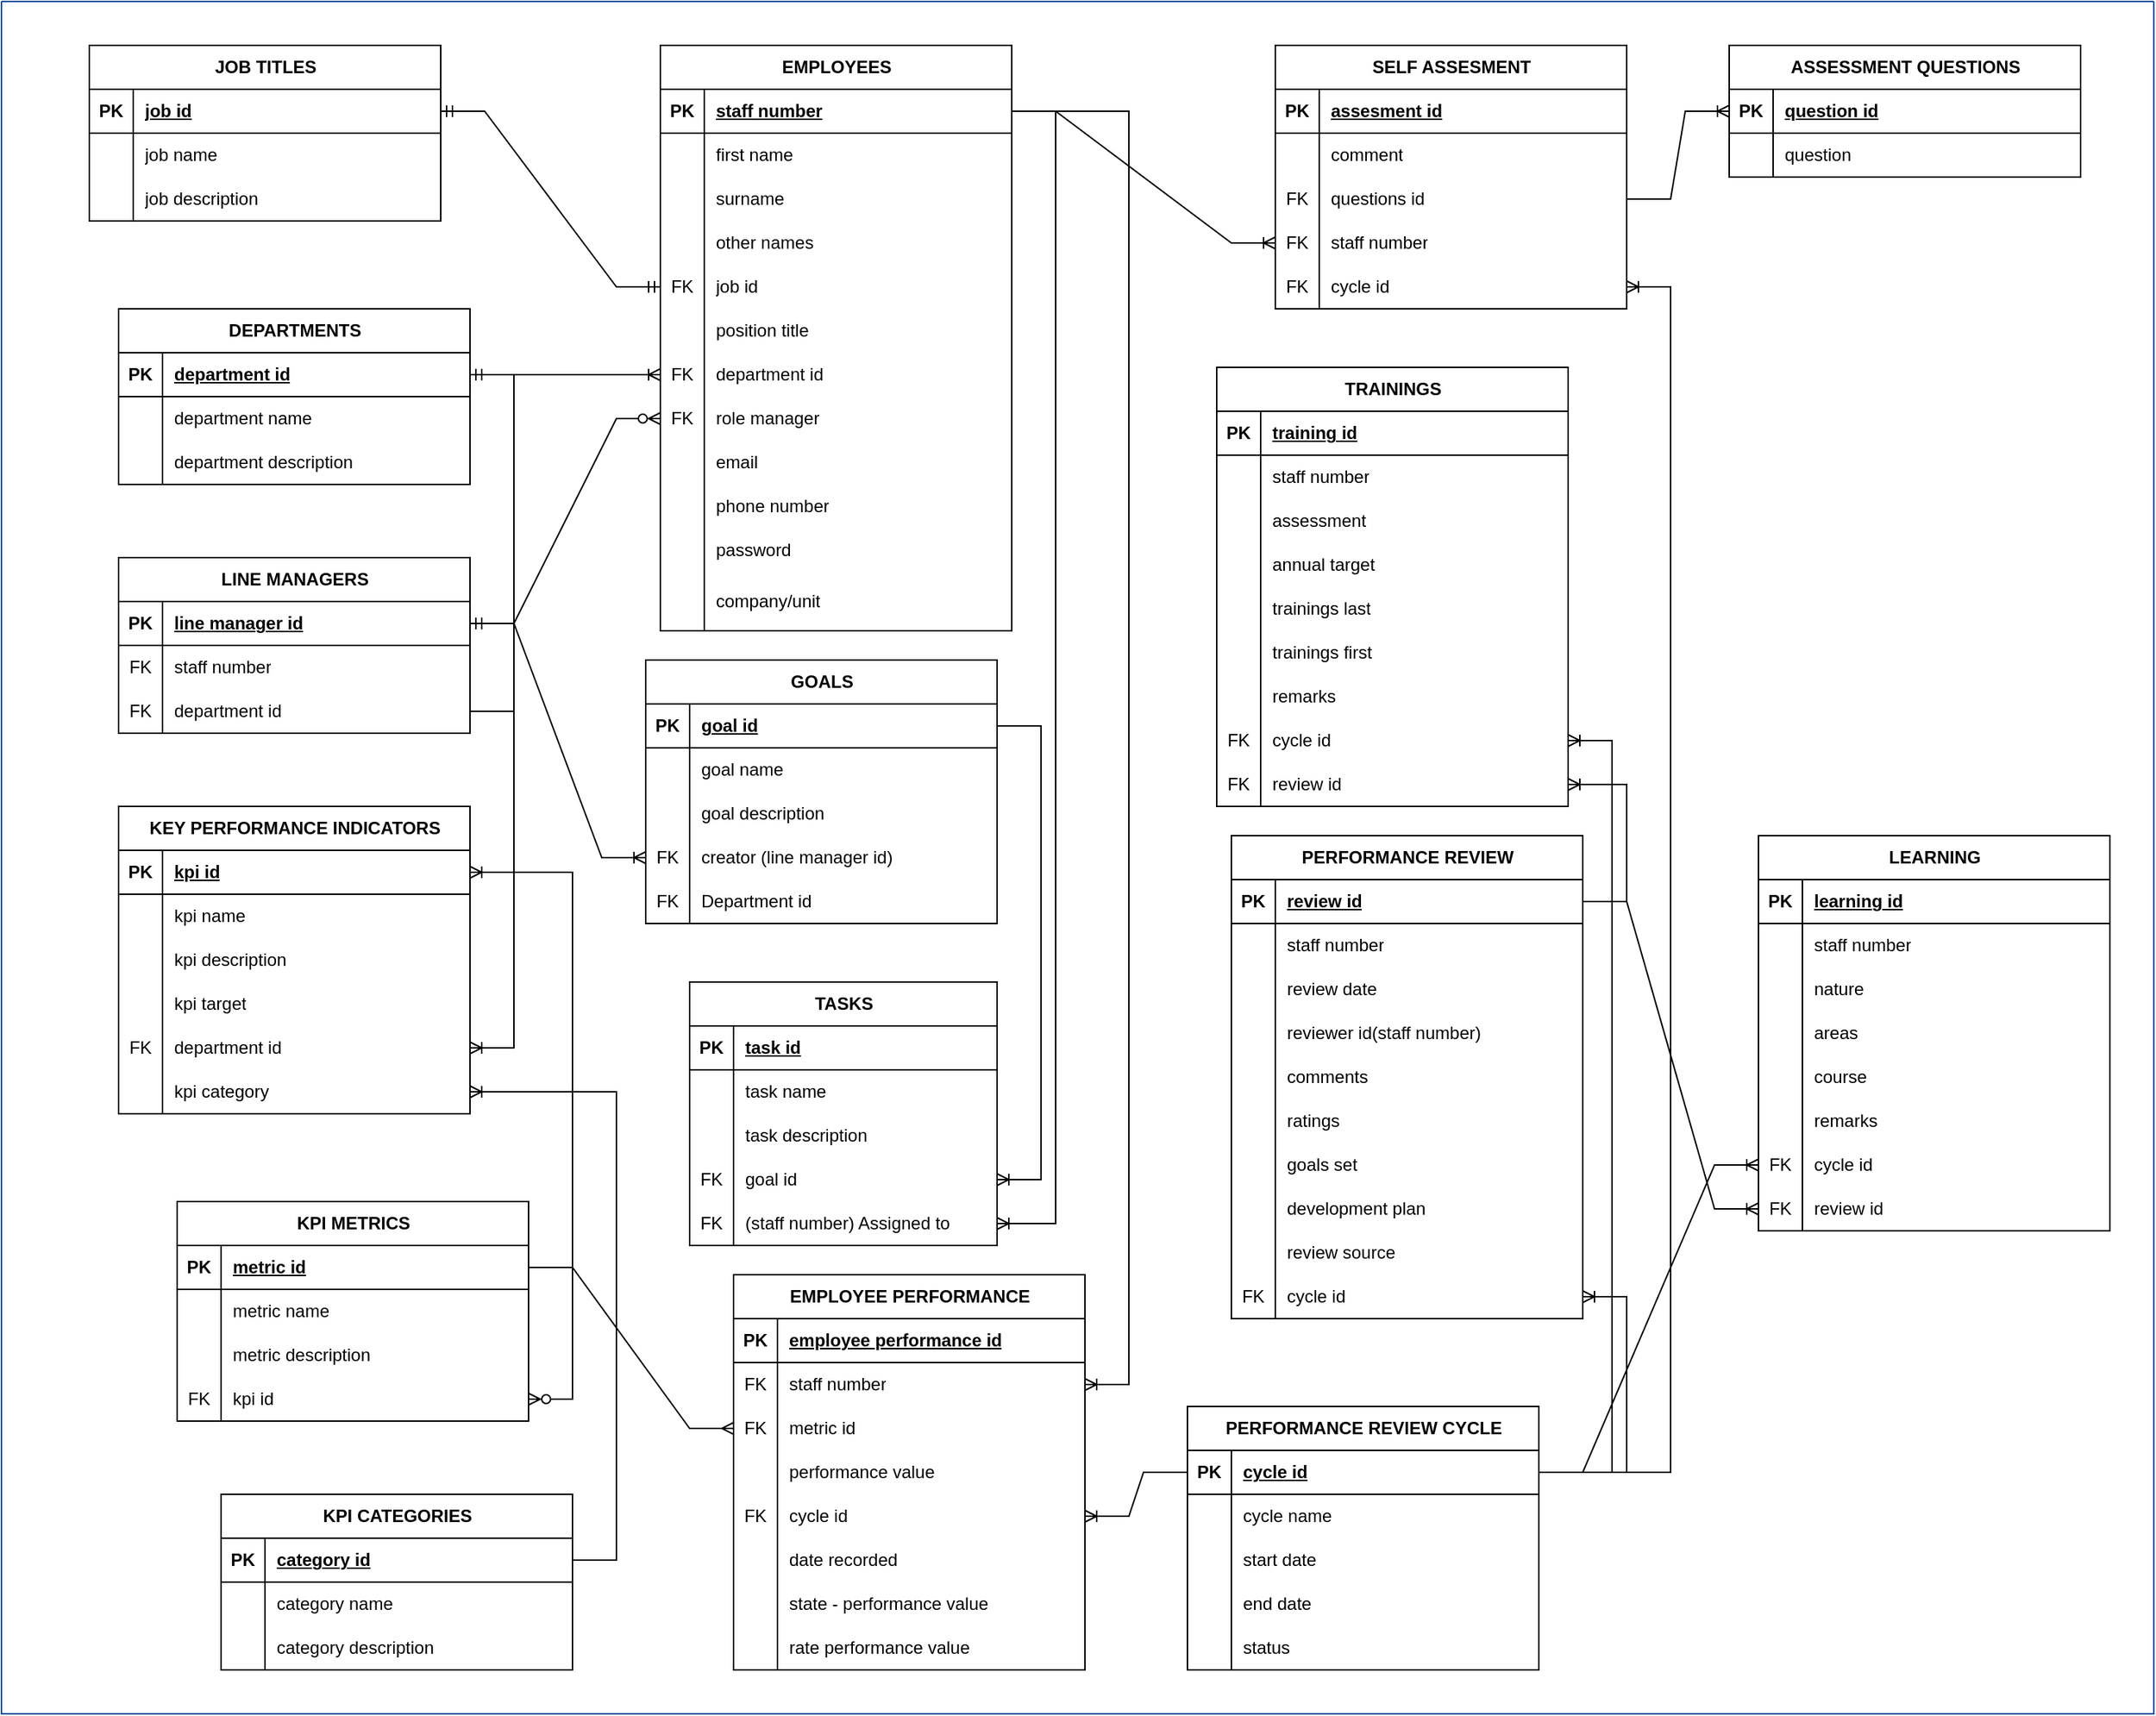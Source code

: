 <mxfile version="22.0.8" type="github">
  <diagram id="R2lEEEUBdFMjLlhIrx00" name="Page-1">
    <mxGraphModel dx="2072" dy="1731" grid="1" gridSize="10" guides="1" tooltips="1" connect="1" arrows="1" fold="1" page="1" pageScale="1" pageWidth="850" pageHeight="1100" background="#FFFFFF" math="0" shadow="0" extFonts="Permanent Marker^https://fonts.googleapis.com/css?family=Permanent+Marker">
      <root>
        <mxCell id="0" />
        <mxCell id="1" parent="0" />
        <mxCell id="4cUB9eVnqRROPlbf5LB_-10" value="EMPLOYEES" style="shape=table;startSize=30;container=1;collapsible=1;childLayout=tableLayout;fixedRows=1;rowLines=0;fontStyle=1;align=center;resizeLast=1;html=1;" vertex="1" parent="1">
          <mxGeometry x="230" y="-120" width="240" height="400" as="geometry" />
        </mxCell>
        <mxCell id="4cUB9eVnqRROPlbf5LB_-11" value="" style="shape=tableRow;horizontal=0;startSize=0;swimlaneHead=0;swimlaneBody=0;fillColor=none;collapsible=0;dropTarget=0;points=[[0,0.5],[1,0.5]];portConstraint=eastwest;top=0;left=0;right=0;bottom=1;" vertex="1" parent="4cUB9eVnqRROPlbf5LB_-10">
          <mxGeometry y="30" width="240" height="30" as="geometry" />
        </mxCell>
        <mxCell id="4cUB9eVnqRROPlbf5LB_-12" value="PK" style="shape=partialRectangle;connectable=0;fillColor=none;top=0;left=0;bottom=0;right=0;fontStyle=1;overflow=hidden;whiteSpace=wrap;html=1;" vertex="1" parent="4cUB9eVnqRROPlbf5LB_-11">
          <mxGeometry width="30" height="30" as="geometry">
            <mxRectangle width="30" height="30" as="alternateBounds" />
          </mxGeometry>
        </mxCell>
        <mxCell id="4cUB9eVnqRROPlbf5LB_-13" value="staff number" style="shape=partialRectangle;connectable=0;fillColor=none;top=0;left=0;bottom=0;right=0;align=left;spacingLeft=6;fontStyle=5;overflow=hidden;whiteSpace=wrap;html=1;" vertex="1" parent="4cUB9eVnqRROPlbf5LB_-11">
          <mxGeometry x="30" width="210" height="30" as="geometry">
            <mxRectangle width="210" height="30" as="alternateBounds" />
          </mxGeometry>
        </mxCell>
        <mxCell id="4cUB9eVnqRROPlbf5LB_-14" value="" style="shape=tableRow;horizontal=0;startSize=0;swimlaneHead=0;swimlaneBody=0;fillColor=none;collapsible=0;dropTarget=0;points=[[0,0.5],[1,0.5]];portConstraint=eastwest;top=0;left=0;right=0;bottom=0;" vertex="1" parent="4cUB9eVnqRROPlbf5LB_-10">
          <mxGeometry y="60" width="240" height="30" as="geometry" />
        </mxCell>
        <mxCell id="4cUB9eVnqRROPlbf5LB_-15" value="" style="shape=partialRectangle;connectable=0;fillColor=none;top=0;left=0;bottom=0;right=0;editable=1;overflow=hidden;whiteSpace=wrap;html=1;" vertex="1" parent="4cUB9eVnqRROPlbf5LB_-14">
          <mxGeometry width="30" height="30" as="geometry">
            <mxRectangle width="30" height="30" as="alternateBounds" />
          </mxGeometry>
        </mxCell>
        <mxCell id="4cUB9eVnqRROPlbf5LB_-16" value="first name" style="shape=partialRectangle;connectable=0;fillColor=none;top=0;left=0;bottom=0;right=0;align=left;spacingLeft=6;overflow=hidden;whiteSpace=wrap;html=1;" vertex="1" parent="4cUB9eVnqRROPlbf5LB_-14">
          <mxGeometry x="30" width="210" height="30" as="geometry">
            <mxRectangle width="210" height="30" as="alternateBounds" />
          </mxGeometry>
        </mxCell>
        <mxCell id="4cUB9eVnqRROPlbf5LB_-17" value="" style="shape=tableRow;horizontal=0;startSize=0;swimlaneHead=0;swimlaneBody=0;fillColor=none;collapsible=0;dropTarget=0;points=[[0,0.5],[1,0.5]];portConstraint=eastwest;top=0;left=0;right=0;bottom=0;" vertex="1" parent="4cUB9eVnqRROPlbf5LB_-10">
          <mxGeometry y="90" width="240" height="30" as="geometry" />
        </mxCell>
        <mxCell id="4cUB9eVnqRROPlbf5LB_-18" value="" style="shape=partialRectangle;connectable=0;fillColor=none;top=0;left=0;bottom=0;right=0;editable=1;overflow=hidden;whiteSpace=wrap;html=1;" vertex="1" parent="4cUB9eVnqRROPlbf5LB_-17">
          <mxGeometry width="30" height="30" as="geometry">
            <mxRectangle width="30" height="30" as="alternateBounds" />
          </mxGeometry>
        </mxCell>
        <mxCell id="4cUB9eVnqRROPlbf5LB_-19" value="surname" style="shape=partialRectangle;connectable=0;fillColor=none;top=0;left=0;bottom=0;right=0;align=left;spacingLeft=6;overflow=hidden;whiteSpace=wrap;html=1;" vertex="1" parent="4cUB9eVnqRROPlbf5LB_-17">
          <mxGeometry x="30" width="210" height="30" as="geometry">
            <mxRectangle width="210" height="30" as="alternateBounds" />
          </mxGeometry>
        </mxCell>
        <mxCell id="4cUB9eVnqRROPlbf5LB_-27" value="" style="shape=tableRow;horizontal=0;startSize=0;swimlaneHead=0;swimlaneBody=0;fillColor=none;collapsible=0;dropTarget=0;points=[[0,0.5],[1,0.5]];portConstraint=eastwest;top=0;left=0;right=0;bottom=0;" vertex="1" parent="4cUB9eVnqRROPlbf5LB_-10">
          <mxGeometry y="120" width="240" height="30" as="geometry" />
        </mxCell>
        <mxCell id="4cUB9eVnqRROPlbf5LB_-28" value="" style="shape=partialRectangle;connectable=0;fillColor=none;top=0;left=0;bottom=0;right=0;editable=1;overflow=hidden;whiteSpace=wrap;html=1;" vertex="1" parent="4cUB9eVnqRROPlbf5LB_-27">
          <mxGeometry width="30" height="30" as="geometry">
            <mxRectangle width="30" height="30" as="alternateBounds" />
          </mxGeometry>
        </mxCell>
        <mxCell id="4cUB9eVnqRROPlbf5LB_-29" value="other names" style="shape=partialRectangle;connectable=0;fillColor=none;top=0;left=0;bottom=0;right=0;align=left;spacingLeft=6;overflow=hidden;whiteSpace=wrap;html=1;" vertex="1" parent="4cUB9eVnqRROPlbf5LB_-27">
          <mxGeometry x="30" width="210" height="30" as="geometry">
            <mxRectangle width="210" height="30" as="alternateBounds" />
          </mxGeometry>
        </mxCell>
        <mxCell id="4cUB9eVnqRROPlbf5LB_-43" value="" style="shape=tableRow;horizontal=0;startSize=0;swimlaneHead=0;swimlaneBody=0;fillColor=none;collapsible=0;dropTarget=0;points=[[0,0.5],[1,0.5]];portConstraint=eastwest;top=0;left=0;right=0;bottom=0;" vertex="1" parent="4cUB9eVnqRROPlbf5LB_-10">
          <mxGeometry y="150" width="240" height="30" as="geometry" />
        </mxCell>
        <mxCell id="4cUB9eVnqRROPlbf5LB_-44" value="FK" style="shape=partialRectangle;connectable=0;fillColor=none;top=0;left=0;bottom=0;right=0;editable=1;overflow=hidden;whiteSpace=wrap;html=1;" vertex="1" parent="4cUB9eVnqRROPlbf5LB_-43">
          <mxGeometry width="30" height="30" as="geometry">
            <mxRectangle width="30" height="30" as="alternateBounds" />
          </mxGeometry>
        </mxCell>
        <mxCell id="4cUB9eVnqRROPlbf5LB_-45" value="job id" style="shape=partialRectangle;connectable=0;fillColor=none;top=0;left=0;bottom=0;right=0;align=left;spacingLeft=6;overflow=hidden;whiteSpace=wrap;html=1;" vertex="1" parent="4cUB9eVnqRROPlbf5LB_-43">
          <mxGeometry x="30" width="210" height="30" as="geometry">
            <mxRectangle width="210" height="30" as="alternateBounds" />
          </mxGeometry>
        </mxCell>
        <mxCell id="4cUB9eVnqRROPlbf5LB_-62" value="" style="shape=tableRow;horizontal=0;startSize=0;swimlaneHead=0;swimlaneBody=0;fillColor=none;collapsible=0;dropTarget=0;points=[[0,0.5],[1,0.5]];portConstraint=eastwest;top=0;left=0;right=0;bottom=0;" vertex="1" parent="4cUB9eVnqRROPlbf5LB_-10">
          <mxGeometry y="180" width="240" height="30" as="geometry" />
        </mxCell>
        <mxCell id="4cUB9eVnqRROPlbf5LB_-63" value="" style="shape=partialRectangle;connectable=0;fillColor=none;top=0;left=0;bottom=0;right=0;editable=1;overflow=hidden;whiteSpace=wrap;html=1;" vertex="1" parent="4cUB9eVnqRROPlbf5LB_-62">
          <mxGeometry width="30" height="30" as="geometry">
            <mxRectangle width="30" height="30" as="alternateBounds" />
          </mxGeometry>
        </mxCell>
        <mxCell id="4cUB9eVnqRROPlbf5LB_-64" value="&lt;div&gt;position title&lt;/div&gt;" style="shape=partialRectangle;connectable=0;fillColor=none;top=0;left=0;bottom=0;right=0;align=left;spacingLeft=6;overflow=hidden;whiteSpace=wrap;html=1;" vertex="1" parent="4cUB9eVnqRROPlbf5LB_-62">
          <mxGeometry x="30" width="210" height="30" as="geometry">
            <mxRectangle width="210" height="30" as="alternateBounds" />
          </mxGeometry>
        </mxCell>
        <mxCell id="4cUB9eVnqRROPlbf5LB_-65" value="" style="shape=tableRow;horizontal=0;startSize=0;swimlaneHead=0;swimlaneBody=0;fillColor=none;collapsible=0;dropTarget=0;points=[[0,0.5],[1,0.5]];portConstraint=eastwest;top=0;left=0;right=0;bottom=0;" vertex="1" parent="4cUB9eVnqRROPlbf5LB_-10">
          <mxGeometry y="210" width="240" height="30" as="geometry" />
        </mxCell>
        <mxCell id="4cUB9eVnqRROPlbf5LB_-66" value="FK" style="shape=partialRectangle;connectable=0;fillColor=none;top=0;left=0;bottom=0;right=0;editable=1;overflow=hidden;whiteSpace=wrap;html=1;" vertex="1" parent="4cUB9eVnqRROPlbf5LB_-65">
          <mxGeometry width="30" height="30" as="geometry">
            <mxRectangle width="30" height="30" as="alternateBounds" />
          </mxGeometry>
        </mxCell>
        <mxCell id="4cUB9eVnqRROPlbf5LB_-67" value="department id" style="shape=partialRectangle;connectable=0;fillColor=none;top=0;left=0;bottom=0;right=0;align=left;spacingLeft=6;overflow=hidden;whiteSpace=wrap;html=1;" vertex="1" parent="4cUB9eVnqRROPlbf5LB_-65">
          <mxGeometry x="30" width="210" height="30" as="geometry">
            <mxRectangle width="210" height="30" as="alternateBounds" />
          </mxGeometry>
        </mxCell>
        <mxCell id="4cUB9eVnqRROPlbf5LB_-68" value="" style="shape=tableRow;horizontal=0;startSize=0;swimlaneHead=0;swimlaneBody=0;fillColor=none;collapsible=0;dropTarget=0;points=[[0,0.5],[1,0.5]];portConstraint=eastwest;top=0;left=0;right=0;bottom=0;" vertex="1" parent="4cUB9eVnqRROPlbf5LB_-10">
          <mxGeometry y="240" width="240" height="30" as="geometry" />
        </mxCell>
        <mxCell id="4cUB9eVnqRROPlbf5LB_-69" value="FK" style="shape=partialRectangle;connectable=0;fillColor=none;top=0;left=0;bottom=0;right=0;editable=1;overflow=hidden;whiteSpace=wrap;html=1;" vertex="1" parent="4cUB9eVnqRROPlbf5LB_-68">
          <mxGeometry width="30" height="30" as="geometry">
            <mxRectangle width="30" height="30" as="alternateBounds" />
          </mxGeometry>
        </mxCell>
        <mxCell id="4cUB9eVnqRROPlbf5LB_-70" value="role manager" style="shape=partialRectangle;connectable=0;fillColor=none;top=0;left=0;bottom=0;right=0;align=left;spacingLeft=6;overflow=hidden;whiteSpace=wrap;html=1;" vertex="1" parent="4cUB9eVnqRROPlbf5LB_-68">
          <mxGeometry x="30" width="210" height="30" as="geometry">
            <mxRectangle width="210" height="30" as="alternateBounds" />
          </mxGeometry>
        </mxCell>
        <mxCell id="4cUB9eVnqRROPlbf5LB_-71" value="" style="shape=tableRow;horizontal=0;startSize=0;swimlaneHead=0;swimlaneBody=0;fillColor=none;collapsible=0;dropTarget=0;points=[[0,0.5],[1,0.5]];portConstraint=eastwest;top=0;left=0;right=0;bottom=0;" vertex="1" parent="4cUB9eVnqRROPlbf5LB_-10">
          <mxGeometry y="270" width="240" height="30" as="geometry" />
        </mxCell>
        <mxCell id="4cUB9eVnqRROPlbf5LB_-72" value="" style="shape=partialRectangle;connectable=0;fillColor=none;top=0;left=0;bottom=0;right=0;editable=1;overflow=hidden;whiteSpace=wrap;html=1;" vertex="1" parent="4cUB9eVnqRROPlbf5LB_-71">
          <mxGeometry width="30" height="30" as="geometry">
            <mxRectangle width="30" height="30" as="alternateBounds" />
          </mxGeometry>
        </mxCell>
        <mxCell id="4cUB9eVnqRROPlbf5LB_-73" value="email" style="shape=partialRectangle;connectable=0;fillColor=none;top=0;left=0;bottom=0;right=0;align=left;spacingLeft=6;overflow=hidden;whiteSpace=wrap;html=1;" vertex="1" parent="4cUB9eVnqRROPlbf5LB_-71">
          <mxGeometry x="30" width="210" height="30" as="geometry">
            <mxRectangle width="210" height="30" as="alternateBounds" />
          </mxGeometry>
        </mxCell>
        <mxCell id="4cUB9eVnqRROPlbf5LB_-74" value="" style="shape=tableRow;horizontal=0;startSize=0;swimlaneHead=0;swimlaneBody=0;fillColor=none;collapsible=0;dropTarget=0;points=[[0,0.5],[1,0.5]];portConstraint=eastwest;top=0;left=0;right=0;bottom=0;" vertex="1" parent="4cUB9eVnqRROPlbf5LB_-10">
          <mxGeometry y="300" width="240" height="30" as="geometry" />
        </mxCell>
        <mxCell id="4cUB9eVnqRROPlbf5LB_-75" value="" style="shape=partialRectangle;connectable=0;fillColor=none;top=0;left=0;bottom=0;right=0;editable=1;overflow=hidden;whiteSpace=wrap;html=1;" vertex="1" parent="4cUB9eVnqRROPlbf5LB_-74">
          <mxGeometry width="30" height="30" as="geometry">
            <mxRectangle width="30" height="30" as="alternateBounds" />
          </mxGeometry>
        </mxCell>
        <mxCell id="4cUB9eVnqRROPlbf5LB_-76" value="phone number" style="shape=partialRectangle;connectable=0;fillColor=none;top=0;left=0;bottom=0;right=0;align=left;spacingLeft=6;overflow=hidden;whiteSpace=wrap;html=1;" vertex="1" parent="4cUB9eVnqRROPlbf5LB_-74">
          <mxGeometry x="30" width="210" height="30" as="geometry">
            <mxRectangle width="210" height="30" as="alternateBounds" />
          </mxGeometry>
        </mxCell>
        <mxCell id="4cUB9eVnqRROPlbf5LB_-77" value="" style="shape=tableRow;horizontal=0;startSize=0;swimlaneHead=0;swimlaneBody=0;fillColor=none;collapsible=0;dropTarget=0;points=[[0,0.5],[1,0.5]];portConstraint=eastwest;top=0;left=0;right=0;bottom=0;" vertex="1" parent="4cUB9eVnqRROPlbf5LB_-10">
          <mxGeometry y="330" width="240" height="30" as="geometry" />
        </mxCell>
        <mxCell id="4cUB9eVnqRROPlbf5LB_-78" value="" style="shape=partialRectangle;connectable=0;fillColor=none;top=0;left=0;bottom=0;right=0;editable=1;overflow=hidden;whiteSpace=wrap;html=1;" vertex="1" parent="4cUB9eVnqRROPlbf5LB_-77">
          <mxGeometry width="30" height="30" as="geometry">
            <mxRectangle width="30" height="30" as="alternateBounds" />
          </mxGeometry>
        </mxCell>
        <mxCell id="4cUB9eVnqRROPlbf5LB_-79" value="password" style="shape=partialRectangle;connectable=0;fillColor=none;top=0;left=0;bottom=0;right=0;align=left;spacingLeft=6;overflow=hidden;whiteSpace=wrap;html=1;" vertex="1" parent="4cUB9eVnqRROPlbf5LB_-77">
          <mxGeometry x="30" width="210" height="30" as="geometry">
            <mxRectangle width="210" height="30" as="alternateBounds" />
          </mxGeometry>
        </mxCell>
        <mxCell id="4cUB9eVnqRROPlbf5LB_-274" value="" style="shape=tableRow;horizontal=0;startSize=0;swimlaneHead=0;swimlaneBody=0;fillColor=none;collapsible=0;dropTarget=0;points=[[0,0.5],[1,0.5]];portConstraint=eastwest;top=0;left=0;right=0;bottom=0;" vertex="1" parent="4cUB9eVnqRROPlbf5LB_-10">
          <mxGeometry y="360" width="240" height="40" as="geometry" />
        </mxCell>
        <mxCell id="4cUB9eVnqRROPlbf5LB_-275" value="" style="shape=partialRectangle;connectable=0;fillColor=none;top=0;left=0;bottom=0;right=0;editable=1;overflow=hidden;whiteSpace=wrap;html=1;" vertex="1" parent="4cUB9eVnqRROPlbf5LB_-274">
          <mxGeometry width="30" height="40" as="geometry">
            <mxRectangle width="30" height="40" as="alternateBounds" />
          </mxGeometry>
        </mxCell>
        <mxCell id="4cUB9eVnqRROPlbf5LB_-276" value="company/unit" style="shape=partialRectangle;connectable=0;fillColor=none;top=0;left=0;bottom=0;right=0;align=left;spacingLeft=6;overflow=hidden;whiteSpace=wrap;html=1;" vertex="1" parent="4cUB9eVnqRROPlbf5LB_-274">
          <mxGeometry x="30" width="210" height="40" as="geometry">
            <mxRectangle width="210" height="40" as="alternateBounds" />
          </mxGeometry>
        </mxCell>
        <mxCell id="4cUB9eVnqRROPlbf5LB_-117" value="DEPARTMENTS" style="shape=table;startSize=30;container=1;collapsible=1;childLayout=tableLayout;fixedRows=1;rowLines=0;fontStyle=1;align=center;resizeLast=1;html=1;" vertex="1" parent="1">
          <mxGeometry x="-140" y="60" width="240" height="120" as="geometry" />
        </mxCell>
        <mxCell id="4cUB9eVnqRROPlbf5LB_-118" value="" style="shape=tableRow;horizontal=0;startSize=0;swimlaneHead=0;swimlaneBody=0;fillColor=none;collapsible=0;dropTarget=0;points=[[0,0.5],[1,0.5]];portConstraint=eastwest;top=0;left=0;right=0;bottom=1;" vertex="1" parent="4cUB9eVnqRROPlbf5LB_-117">
          <mxGeometry y="30" width="240" height="30" as="geometry" />
        </mxCell>
        <mxCell id="4cUB9eVnqRROPlbf5LB_-119" value="PK" style="shape=partialRectangle;connectable=0;fillColor=none;top=0;left=0;bottom=0;right=0;fontStyle=1;overflow=hidden;whiteSpace=wrap;html=1;" vertex="1" parent="4cUB9eVnqRROPlbf5LB_-118">
          <mxGeometry width="30" height="30" as="geometry">
            <mxRectangle width="30" height="30" as="alternateBounds" />
          </mxGeometry>
        </mxCell>
        <mxCell id="4cUB9eVnqRROPlbf5LB_-120" value="department id" style="shape=partialRectangle;connectable=0;fillColor=none;top=0;left=0;bottom=0;right=0;align=left;spacingLeft=6;fontStyle=5;overflow=hidden;whiteSpace=wrap;html=1;" vertex="1" parent="4cUB9eVnqRROPlbf5LB_-118">
          <mxGeometry x="30" width="210" height="30" as="geometry">
            <mxRectangle width="210" height="30" as="alternateBounds" />
          </mxGeometry>
        </mxCell>
        <mxCell id="4cUB9eVnqRROPlbf5LB_-121" value="" style="shape=tableRow;horizontal=0;startSize=0;swimlaneHead=0;swimlaneBody=0;fillColor=none;collapsible=0;dropTarget=0;points=[[0,0.5],[1,0.5]];portConstraint=eastwest;top=0;left=0;right=0;bottom=0;" vertex="1" parent="4cUB9eVnqRROPlbf5LB_-117">
          <mxGeometry y="60" width="240" height="30" as="geometry" />
        </mxCell>
        <mxCell id="4cUB9eVnqRROPlbf5LB_-122" value="" style="shape=partialRectangle;connectable=0;fillColor=none;top=0;left=0;bottom=0;right=0;editable=1;overflow=hidden;whiteSpace=wrap;html=1;" vertex="1" parent="4cUB9eVnqRROPlbf5LB_-121">
          <mxGeometry width="30" height="30" as="geometry">
            <mxRectangle width="30" height="30" as="alternateBounds" />
          </mxGeometry>
        </mxCell>
        <mxCell id="4cUB9eVnqRROPlbf5LB_-123" value="department name" style="shape=partialRectangle;connectable=0;fillColor=none;top=0;left=0;bottom=0;right=0;align=left;spacingLeft=6;overflow=hidden;whiteSpace=wrap;html=1;" vertex="1" parent="4cUB9eVnqRROPlbf5LB_-121">
          <mxGeometry x="30" width="210" height="30" as="geometry">
            <mxRectangle width="210" height="30" as="alternateBounds" />
          </mxGeometry>
        </mxCell>
        <mxCell id="4cUB9eVnqRROPlbf5LB_-124" value="" style="shape=tableRow;horizontal=0;startSize=0;swimlaneHead=0;swimlaneBody=0;fillColor=none;collapsible=0;dropTarget=0;points=[[0,0.5],[1,0.5]];portConstraint=eastwest;top=0;left=0;right=0;bottom=0;" vertex="1" parent="4cUB9eVnqRROPlbf5LB_-117">
          <mxGeometry y="90" width="240" height="30" as="geometry" />
        </mxCell>
        <mxCell id="4cUB9eVnqRROPlbf5LB_-125" value="" style="shape=partialRectangle;connectable=0;fillColor=none;top=0;left=0;bottom=0;right=0;editable=1;overflow=hidden;whiteSpace=wrap;html=1;" vertex="1" parent="4cUB9eVnqRROPlbf5LB_-124">
          <mxGeometry width="30" height="30" as="geometry">
            <mxRectangle width="30" height="30" as="alternateBounds" />
          </mxGeometry>
        </mxCell>
        <mxCell id="4cUB9eVnqRROPlbf5LB_-126" value="department description" style="shape=partialRectangle;connectable=0;fillColor=none;top=0;left=0;bottom=0;right=0;align=left;spacingLeft=6;overflow=hidden;whiteSpace=wrap;html=1;" vertex="1" parent="4cUB9eVnqRROPlbf5LB_-124">
          <mxGeometry x="30" width="210" height="30" as="geometry">
            <mxRectangle width="210" height="30" as="alternateBounds" />
          </mxGeometry>
        </mxCell>
        <mxCell id="4cUB9eVnqRROPlbf5LB_-127" value="EMPLOYEE PERFORMANCE" style="shape=table;startSize=30;container=1;collapsible=1;childLayout=tableLayout;fixedRows=1;rowLines=0;fontStyle=1;align=center;resizeLast=1;html=1;" vertex="1" parent="1">
          <mxGeometry x="280" y="720" width="240" height="270" as="geometry" />
        </mxCell>
        <mxCell id="4cUB9eVnqRROPlbf5LB_-128" value="" style="shape=tableRow;horizontal=0;startSize=0;swimlaneHead=0;swimlaneBody=0;fillColor=none;collapsible=0;dropTarget=0;points=[[0,0.5],[1,0.5]];portConstraint=eastwest;top=0;left=0;right=0;bottom=1;" vertex="1" parent="4cUB9eVnqRROPlbf5LB_-127">
          <mxGeometry y="30" width="240" height="30" as="geometry" />
        </mxCell>
        <mxCell id="4cUB9eVnqRROPlbf5LB_-129" value="PK" style="shape=partialRectangle;connectable=0;fillColor=none;top=0;left=0;bottom=0;right=0;fontStyle=1;overflow=hidden;whiteSpace=wrap;html=1;" vertex="1" parent="4cUB9eVnqRROPlbf5LB_-128">
          <mxGeometry width="30" height="30" as="geometry">
            <mxRectangle width="30" height="30" as="alternateBounds" />
          </mxGeometry>
        </mxCell>
        <mxCell id="4cUB9eVnqRROPlbf5LB_-130" value="employee performance id" style="shape=partialRectangle;connectable=0;fillColor=none;top=0;left=0;bottom=0;right=0;align=left;spacingLeft=6;fontStyle=5;overflow=hidden;whiteSpace=wrap;html=1;" vertex="1" parent="4cUB9eVnqRROPlbf5LB_-128">
          <mxGeometry x="30" width="210" height="30" as="geometry">
            <mxRectangle width="210" height="30" as="alternateBounds" />
          </mxGeometry>
        </mxCell>
        <mxCell id="4cUB9eVnqRROPlbf5LB_-131" value="" style="shape=tableRow;horizontal=0;startSize=0;swimlaneHead=0;swimlaneBody=0;fillColor=none;collapsible=0;dropTarget=0;points=[[0,0.5],[1,0.5]];portConstraint=eastwest;top=0;left=0;right=0;bottom=0;" vertex="1" parent="4cUB9eVnqRROPlbf5LB_-127">
          <mxGeometry y="60" width="240" height="30" as="geometry" />
        </mxCell>
        <mxCell id="4cUB9eVnqRROPlbf5LB_-132" value="FK" style="shape=partialRectangle;connectable=0;fillColor=none;top=0;left=0;bottom=0;right=0;editable=1;overflow=hidden;whiteSpace=wrap;html=1;" vertex="1" parent="4cUB9eVnqRROPlbf5LB_-131">
          <mxGeometry width="30" height="30" as="geometry">
            <mxRectangle width="30" height="30" as="alternateBounds" />
          </mxGeometry>
        </mxCell>
        <mxCell id="4cUB9eVnqRROPlbf5LB_-133" value="staff number" style="shape=partialRectangle;connectable=0;fillColor=none;top=0;left=0;bottom=0;right=0;align=left;spacingLeft=6;overflow=hidden;whiteSpace=wrap;html=1;" vertex="1" parent="4cUB9eVnqRROPlbf5LB_-131">
          <mxGeometry x="30" width="210" height="30" as="geometry">
            <mxRectangle width="210" height="30" as="alternateBounds" />
          </mxGeometry>
        </mxCell>
        <mxCell id="4cUB9eVnqRROPlbf5LB_-134" value="" style="shape=tableRow;horizontal=0;startSize=0;swimlaneHead=0;swimlaneBody=0;fillColor=none;collapsible=0;dropTarget=0;points=[[0,0.5],[1,0.5]];portConstraint=eastwest;top=0;left=0;right=0;bottom=0;" vertex="1" parent="4cUB9eVnqRROPlbf5LB_-127">
          <mxGeometry y="90" width="240" height="30" as="geometry" />
        </mxCell>
        <mxCell id="4cUB9eVnqRROPlbf5LB_-135" value="FK" style="shape=partialRectangle;connectable=0;fillColor=none;top=0;left=0;bottom=0;right=0;editable=1;overflow=hidden;whiteSpace=wrap;html=1;" vertex="1" parent="4cUB9eVnqRROPlbf5LB_-134">
          <mxGeometry width="30" height="30" as="geometry">
            <mxRectangle width="30" height="30" as="alternateBounds" />
          </mxGeometry>
        </mxCell>
        <mxCell id="4cUB9eVnqRROPlbf5LB_-136" value="metric id" style="shape=partialRectangle;connectable=0;fillColor=none;top=0;left=0;bottom=0;right=0;align=left;spacingLeft=6;overflow=hidden;whiteSpace=wrap;html=1;" vertex="1" parent="4cUB9eVnqRROPlbf5LB_-134">
          <mxGeometry x="30" width="210" height="30" as="geometry">
            <mxRectangle width="210" height="30" as="alternateBounds" />
          </mxGeometry>
        </mxCell>
        <mxCell id="4cUB9eVnqRROPlbf5LB_-277" value="" style="shape=tableRow;horizontal=0;startSize=0;swimlaneHead=0;swimlaneBody=0;fillColor=none;collapsible=0;dropTarget=0;points=[[0,0.5],[1,0.5]];portConstraint=eastwest;top=0;left=0;right=0;bottom=0;" vertex="1" parent="4cUB9eVnqRROPlbf5LB_-127">
          <mxGeometry y="120" width="240" height="30" as="geometry" />
        </mxCell>
        <mxCell id="4cUB9eVnqRROPlbf5LB_-278" value="" style="shape=partialRectangle;connectable=0;fillColor=none;top=0;left=0;bottom=0;right=0;editable=1;overflow=hidden;whiteSpace=wrap;html=1;" vertex="1" parent="4cUB9eVnqRROPlbf5LB_-277">
          <mxGeometry width="30" height="30" as="geometry">
            <mxRectangle width="30" height="30" as="alternateBounds" />
          </mxGeometry>
        </mxCell>
        <mxCell id="4cUB9eVnqRROPlbf5LB_-279" value="performance value" style="shape=partialRectangle;connectable=0;fillColor=none;top=0;left=0;bottom=0;right=0;align=left;spacingLeft=6;overflow=hidden;whiteSpace=wrap;html=1;" vertex="1" parent="4cUB9eVnqRROPlbf5LB_-277">
          <mxGeometry x="30" width="210" height="30" as="geometry">
            <mxRectangle width="210" height="30" as="alternateBounds" />
          </mxGeometry>
        </mxCell>
        <mxCell id="4cUB9eVnqRROPlbf5LB_-280" value="" style="shape=tableRow;horizontal=0;startSize=0;swimlaneHead=0;swimlaneBody=0;fillColor=none;collapsible=0;dropTarget=0;points=[[0,0.5],[1,0.5]];portConstraint=eastwest;top=0;left=0;right=0;bottom=0;" vertex="1" parent="4cUB9eVnqRROPlbf5LB_-127">
          <mxGeometry y="150" width="240" height="30" as="geometry" />
        </mxCell>
        <mxCell id="4cUB9eVnqRROPlbf5LB_-281" value="FK" style="shape=partialRectangle;connectable=0;fillColor=none;top=0;left=0;bottom=0;right=0;editable=1;overflow=hidden;whiteSpace=wrap;html=1;" vertex="1" parent="4cUB9eVnqRROPlbf5LB_-280">
          <mxGeometry width="30" height="30" as="geometry">
            <mxRectangle width="30" height="30" as="alternateBounds" />
          </mxGeometry>
        </mxCell>
        <mxCell id="4cUB9eVnqRROPlbf5LB_-282" value="cycle id" style="shape=partialRectangle;connectable=0;fillColor=none;top=0;left=0;bottom=0;right=0;align=left;spacingLeft=6;overflow=hidden;whiteSpace=wrap;html=1;" vertex="1" parent="4cUB9eVnqRROPlbf5LB_-280">
          <mxGeometry x="30" width="210" height="30" as="geometry">
            <mxRectangle width="210" height="30" as="alternateBounds" />
          </mxGeometry>
        </mxCell>
        <mxCell id="4cUB9eVnqRROPlbf5LB_-302" value="" style="shape=tableRow;horizontal=0;startSize=0;swimlaneHead=0;swimlaneBody=0;fillColor=none;collapsible=0;dropTarget=0;points=[[0,0.5],[1,0.5]];portConstraint=eastwest;top=0;left=0;right=0;bottom=0;" vertex="1" parent="4cUB9eVnqRROPlbf5LB_-127">
          <mxGeometry y="180" width="240" height="30" as="geometry" />
        </mxCell>
        <mxCell id="4cUB9eVnqRROPlbf5LB_-303" value="" style="shape=partialRectangle;connectable=0;fillColor=none;top=0;left=0;bottom=0;right=0;editable=1;overflow=hidden;whiteSpace=wrap;html=1;" vertex="1" parent="4cUB9eVnqRROPlbf5LB_-302">
          <mxGeometry width="30" height="30" as="geometry">
            <mxRectangle width="30" height="30" as="alternateBounds" />
          </mxGeometry>
        </mxCell>
        <mxCell id="4cUB9eVnqRROPlbf5LB_-304" value="date recorded" style="shape=partialRectangle;connectable=0;fillColor=none;top=0;left=0;bottom=0;right=0;align=left;spacingLeft=6;overflow=hidden;whiteSpace=wrap;html=1;" vertex="1" parent="4cUB9eVnqRROPlbf5LB_-302">
          <mxGeometry x="30" width="210" height="30" as="geometry">
            <mxRectangle width="210" height="30" as="alternateBounds" />
          </mxGeometry>
        </mxCell>
        <mxCell id="4cUB9eVnqRROPlbf5LB_-370" value="" style="shape=tableRow;horizontal=0;startSize=0;swimlaneHead=0;swimlaneBody=0;fillColor=none;collapsible=0;dropTarget=0;points=[[0,0.5],[1,0.5]];portConstraint=eastwest;top=0;left=0;right=0;bottom=0;" vertex="1" parent="4cUB9eVnqRROPlbf5LB_-127">
          <mxGeometry y="210" width="240" height="30" as="geometry" />
        </mxCell>
        <mxCell id="4cUB9eVnqRROPlbf5LB_-371" value="" style="shape=partialRectangle;connectable=0;fillColor=none;top=0;left=0;bottom=0;right=0;editable=1;overflow=hidden;whiteSpace=wrap;html=1;" vertex="1" parent="4cUB9eVnqRROPlbf5LB_-370">
          <mxGeometry width="30" height="30" as="geometry">
            <mxRectangle width="30" height="30" as="alternateBounds" />
          </mxGeometry>
        </mxCell>
        <mxCell id="4cUB9eVnqRROPlbf5LB_-372" value="state - performance value" style="shape=partialRectangle;connectable=0;fillColor=none;top=0;left=0;bottom=0;right=0;align=left;spacingLeft=6;overflow=hidden;whiteSpace=wrap;html=1;" vertex="1" parent="4cUB9eVnqRROPlbf5LB_-370">
          <mxGeometry x="30" width="210" height="30" as="geometry">
            <mxRectangle width="210" height="30" as="alternateBounds" />
          </mxGeometry>
        </mxCell>
        <mxCell id="4cUB9eVnqRROPlbf5LB_-373" value="" style="shape=tableRow;horizontal=0;startSize=0;swimlaneHead=0;swimlaneBody=0;fillColor=none;collapsible=0;dropTarget=0;points=[[0,0.5],[1,0.5]];portConstraint=eastwest;top=0;left=0;right=0;bottom=0;" vertex="1" parent="4cUB9eVnqRROPlbf5LB_-127">
          <mxGeometry y="240" width="240" height="30" as="geometry" />
        </mxCell>
        <mxCell id="4cUB9eVnqRROPlbf5LB_-374" value="" style="shape=partialRectangle;connectable=0;fillColor=none;top=0;left=0;bottom=0;right=0;editable=1;overflow=hidden;whiteSpace=wrap;html=1;" vertex="1" parent="4cUB9eVnqRROPlbf5LB_-373">
          <mxGeometry width="30" height="30" as="geometry">
            <mxRectangle width="30" height="30" as="alternateBounds" />
          </mxGeometry>
        </mxCell>
        <mxCell id="4cUB9eVnqRROPlbf5LB_-375" value="rate performance value" style="shape=partialRectangle;connectable=0;fillColor=none;top=0;left=0;bottom=0;right=0;align=left;spacingLeft=6;overflow=hidden;whiteSpace=wrap;html=1;" vertex="1" parent="4cUB9eVnqRROPlbf5LB_-373">
          <mxGeometry x="30" width="210" height="30" as="geometry">
            <mxRectangle width="210" height="30" as="alternateBounds" />
          </mxGeometry>
        </mxCell>
        <mxCell id="4cUB9eVnqRROPlbf5LB_-137" value="GOALS" style="shape=table;startSize=30;container=1;collapsible=1;childLayout=tableLayout;fixedRows=1;rowLines=0;fontStyle=1;align=center;resizeLast=1;html=1;" vertex="1" parent="1">
          <mxGeometry x="220" y="300" width="240" height="180" as="geometry" />
        </mxCell>
        <mxCell id="4cUB9eVnqRROPlbf5LB_-138" value="" style="shape=tableRow;horizontal=0;startSize=0;swimlaneHead=0;swimlaneBody=0;fillColor=none;collapsible=0;dropTarget=0;points=[[0,0.5],[1,0.5]];portConstraint=eastwest;top=0;left=0;right=0;bottom=1;" vertex="1" parent="4cUB9eVnqRROPlbf5LB_-137">
          <mxGeometry y="30" width="240" height="30" as="geometry" />
        </mxCell>
        <mxCell id="4cUB9eVnqRROPlbf5LB_-139" value="PK" style="shape=partialRectangle;connectable=0;fillColor=none;top=0;left=0;bottom=0;right=0;fontStyle=1;overflow=hidden;whiteSpace=wrap;html=1;" vertex="1" parent="4cUB9eVnqRROPlbf5LB_-138">
          <mxGeometry width="30" height="30" as="geometry">
            <mxRectangle width="30" height="30" as="alternateBounds" />
          </mxGeometry>
        </mxCell>
        <mxCell id="4cUB9eVnqRROPlbf5LB_-140" value="goal id" style="shape=partialRectangle;connectable=0;fillColor=none;top=0;left=0;bottom=0;right=0;align=left;spacingLeft=6;fontStyle=5;overflow=hidden;whiteSpace=wrap;html=1;" vertex="1" parent="4cUB9eVnqRROPlbf5LB_-138">
          <mxGeometry x="30" width="210" height="30" as="geometry">
            <mxRectangle width="210" height="30" as="alternateBounds" />
          </mxGeometry>
        </mxCell>
        <mxCell id="4cUB9eVnqRROPlbf5LB_-141" value="" style="shape=tableRow;horizontal=0;startSize=0;swimlaneHead=0;swimlaneBody=0;fillColor=none;collapsible=0;dropTarget=0;points=[[0,0.5],[1,0.5]];portConstraint=eastwest;top=0;left=0;right=0;bottom=0;" vertex="1" parent="4cUB9eVnqRROPlbf5LB_-137">
          <mxGeometry y="60" width="240" height="30" as="geometry" />
        </mxCell>
        <mxCell id="4cUB9eVnqRROPlbf5LB_-142" value="" style="shape=partialRectangle;connectable=0;fillColor=none;top=0;left=0;bottom=0;right=0;editable=1;overflow=hidden;whiteSpace=wrap;html=1;" vertex="1" parent="4cUB9eVnqRROPlbf5LB_-141">
          <mxGeometry width="30" height="30" as="geometry">
            <mxRectangle width="30" height="30" as="alternateBounds" />
          </mxGeometry>
        </mxCell>
        <mxCell id="4cUB9eVnqRROPlbf5LB_-143" value="goal name" style="shape=partialRectangle;connectable=0;fillColor=none;top=0;left=0;bottom=0;right=0;align=left;spacingLeft=6;overflow=hidden;whiteSpace=wrap;html=1;" vertex="1" parent="4cUB9eVnqRROPlbf5LB_-141">
          <mxGeometry x="30" width="210" height="30" as="geometry">
            <mxRectangle width="210" height="30" as="alternateBounds" />
          </mxGeometry>
        </mxCell>
        <mxCell id="4cUB9eVnqRROPlbf5LB_-144" value="" style="shape=tableRow;horizontal=0;startSize=0;swimlaneHead=0;swimlaneBody=0;fillColor=none;collapsible=0;dropTarget=0;points=[[0,0.5],[1,0.5]];portConstraint=eastwest;top=0;left=0;right=0;bottom=0;" vertex="1" parent="4cUB9eVnqRROPlbf5LB_-137">
          <mxGeometry y="90" width="240" height="30" as="geometry" />
        </mxCell>
        <mxCell id="4cUB9eVnqRROPlbf5LB_-145" value="" style="shape=partialRectangle;connectable=0;fillColor=none;top=0;left=0;bottom=0;right=0;editable=1;overflow=hidden;whiteSpace=wrap;html=1;" vertex="1" parent="4cUB9eVnqRROPlbf5LB_-144">
          <mxGeometry width="30" height="30" as="geometry">
            <mxRectangle width="30" height="30" as="alternateBounds" />
          </mxGeometry>
        </mxCell>
        <mxCell id="4cUB9eVnqRROPlbf5LB_-146" value="goal description" style="shape=partialRectangle;connectable=0;fillColor=none;top=0;left=0;bottom=0;right=0;align=left;spacingLeft=6;overflow=hidden;whiteSpace=wrap;html=1;" vertex="1" parent="4cUB9eVnqRROPlbf5LB_-144">
          <mxGeometry x="30" width="210" height="30" as="geometry">
            <mxRectangle width="210" height="30" as="alternateBounds" />
          </mxGeometry>
        </mxCell>
        <mxCell id="4cUB9eVnqRROPlbf5LB_-265" value="" style="shape=tableRow;horizontal=0;startSize=0;swimlaneHead=0;swimlaneBody=0;fillColor=none;collapsible=0;dropTarget=0;points=[[0,0.5],[1,0.5]];portConstraint=eastwest;top=0;left=0;right=0;bottom=0;" vertex="1" parent="4cUB9eVnqRROPlbf5LB_-137">
          <mxGeometry y="120" width="240" height="30" as="geometry" />
        </mxCell>
        <mxCell id="4cUB9eVnqRROPlbf5LB_-266" value="FK" style="shape=partialRectangle;connectable=0;fillColor=none;top=0;left=0;bottom=0;right=0;editable=1;overflow=hidden;whiteSpace=wrap;html=1;" vertex="1" parent="4cUB9eVnqRROPlbf5LB_-265">
          <mxGeometry width="30" height="30" as="geometry">
            <mxRectangle width="30" height="30" as="alternateBounds" />
          </mxGeometry>
        </mxCell>
        <mxCell id="4cUB9eVnqRROPlbf5LB_-267" value="creator (line manager id)" style="shape=partialRectangle;connectable=0;fillColor=none;top=0;left=0;bottom=0;right=0;align=left;spacingLeft=6;overflow=hidden;whiteSpace=wrap;html=1;" vertex="1" parent="4cUB9eVnqRROPlbf5LB_-265">
          <mxGeometry x="30" width="210" height="30" as="geometry">
            <mxRectangle width="210" height="30" as="alternateBounds" />
          </mxGeometry>
        </mxCell>
        <mxCell id="4cUB9eVnqRROPlbf5LB_-271" value="" style="shape=tableRow;horizontal=0;startSize=0;swimlaneHead=0;swimlaneBody=0;fillColor=none;collapsible=0;dropTarget=0;points=[[0,0.5],[1,0.5]];portConstraint=eastwest;top=0;left=0;right=0;bottom=0;" vertex="1" parent="4cUB9eVnqRROPlbf5LB_-137">
          <mxGeometry y="150" width="240" height="30" as="geometry" />
        </mxCell>
        <mxCell id="4cUB9eVnqRROPlbf5LB_-272" value="FK" style="shape=partialRectangle;connectable=0;fillColor=none;top=0;left=0;bottom=0;right=0;editable=1;overflow=hidden;whiteSpace=wrap;html=1;" vertex="1" parent="4cUB9eVnqRROPlbf5LB_-271">
          <mxGeometry width="30" height="30" as="geometry">
            <mxRectangle width="30" height="30" as="alternateBounds" />
          </mxGeometry>
        </mxCell>
        <mxCell id="4cUB9eVnqRROPlbf5LB_-273" value="Department id" style="shape=partialRectangle;connectable=0;fillColor=none;top=0;left=0;bottom=0;right=0;align=left;spacingLeft=6;overflow=hidden;whiteSpace=wrap;html=1;" vertex="1" parent="4cUB9eVnqRROPlbf5LB_-271">
          <mxGeometry x="30" width="210" height="30" as="geometry">
            <mxRectangle width="210" height="30" as="alternateBounds" />
          </mxGeometry>
        </mxCell>
        <mxCell id="4cUB9eVnqRROPlbf5LB_-147" value="PERFORMANCE REVIEW" style="shape=table;startSize=30;container=1;collapsible=1;childLayout=tableLayout;fixedRows=1;rowLines=0;fontStyle=1;align=center;resizeLast=1;html=1;" vertex="1" parent="1">
          <mxGeometry x="620" y="420" width="240" height="330" as="geometry" />
        </mxCell>
        <mxCell id="4cUB9eVnqRROPlbf5LB_-148" value="" style="shape=tableRow;horizontal=0;startSize=0;swimlaneHead=0;swimlaneBody=0;fillColor=none;collapsible=0;dropTarget=0;points=[[0,0.5],[1,0.5]];portConstraint=eastwest;top=0;left=0;right=0;bottom=1;" vertex="1" parent="4cUB9eVnqRROPlbf5LB_-147">
          <mxGeometry y="30" width="240" height="30" as="geometry" />
        </mxCell>
        <mxCell id="4cUB9eVnqRROPlbf5LB_-149" value="PK" style="shape=partialRectangle;connectable=0;fillColor=none;top=0;left=0;bottom=0;right=0;fontStyle=1;overflow=hidden;whiteSpace=wrap;html=1;" vertex="1" parent="4cUB9eVnqRROPlbf5LB_-148">
          <mxGeometry width="30" height="30" as="geometry">
            <mxRectangle width="30" height="30" as="alternateBounds" />
          </mxGeometry>
        </mxCell>
        <mxCell id="4cUB9eVnqRROPlbf5LB_-150" value="review id" style="shape=partialRectangle;connectable=0;fillColor=none;top=0;left=0;bottom=0;right=0;align=left;spacingLeft=6;fontStyle=5;overflow=hidden;whiteSpace=wrap;html=1;" vertex="1" parent="4cUB9eVnqRROPlbf5LB_-148">
          <mxGeometry x="30" width="210" height="30" as="geometry">
            <mxRectangle width="210" height="30" as="alternateBounds" />
          </mxGeometry>
        </mxCell>
        <mxCell id="4cUB9eVnqRROPlbf5LB_-151" value="" style="shape=tableRow;horizontal=0;startSize=0;swimlaneHead=0;swimlaneBody=0;fillColor=none;collapsible=0;dropTarget=0;points=[[0,0.5],[1,0.5]];portConstraint=eastwest;top=0;left=0;right=0;bottom=0;" vertex="1" parent="4cUB9eVnqRROPlbf5LB_-147">
          <mxGeometry y="60" width="240" height="30" as="geometry" />
        </mxCell>
        <mxCell id="4cUB9eVnqRROPlbf5LB_-152" value="" style="shape=partialRectangle;connectable=0;fillColor=none;top=0;left=0;bottom=0;right=0;editable=1;overflow=hidden;whiteSpace=wrap;html=1;" vertex="1" parent="4cUB9eVnqRROPlbf5LB_-151">
          <mxGeometry width="30" height="30" as="geometry">
            <mxRectangle width="30" height="30" as="alternateBounds" />
          </mxGeometry>
        </mxCell>
        <mxCell id="4cUB9eVnqRROPlbf5LB_-153" value="staff number" style="shape=partialRectangle;connectable=0;fillColor=none;top=0;left=0;bottom=0;right=0;align=left;spacingLeft=6;overflow=hidden;whiteSpace=wrap;html=1;" vertex="1" parent="4cUB9eVnqRROPlbf5LB_-151">
          <mxGeometry x="30" width="210" height="30" as="geometry">
            <mxRectangle width="210" height="30" as="alternateBounds" />
          </mxGeometry>
        </mxCell>
        <mxCell id="4cUB9eVnqRROPlbf5LB_-154" value="" style="shape=tableRow;horizontal=0;startSize=0;swimlaneHead=0;swimlaneBody=0;fillColor=none;collapsible=0;dropTarget=0;points=[[0,0.5],[1,0.5]];portConstraint=eastwest;top=0;left=0;right=0;bottom=0;" vertex="1" parent="4cUB9eVnqRROPlbf5LB_-147">
          <mxGeometry y="90" width="240" height="30" as="geometry" />
        </mxCell>
        <mxCell id="4cUB9eVnqRROPlbf5LB_-155" value="" style="shape=partialRectangle;connectable=0;fillColor=none;top=0;left=0;bottom=0;right=0;editable=1;overflow=hidden;whiteSpace=wrap;html=1;" vertex="1" parent="4cUB9eVnqRROPlbf5LB_-154">
          <mxGeometry width="30" height="30" as="geometry">
            <mxRectangle width="30" height="30" as="alternateBounds" />
          </mxGeometry>
        </mxCell>
        <mxCell id="4cUB9eVnqRROPlbf5LB_-156" value="review date" style="shape=partialRectangle;connectable=0;fillColor=none;top=0;left=0;bottom=0;right=0;align=left;spacingLeft=6;overflow=hidden;whiteSpace=wrap;html=1;" vertex="1" parent="4cUB9eVnqRROPlbf5LB_-154">
          <mxGeometry x="30" width="210" height="30" as="geometry">
            <mxRectangle width="210" height="30" as="alternateBounds" />
          </mxGeometry>
        </mxCell>
        <mxCell id="4cUB9eVnqRROPlbf5LB_-283" value="" style="shape=tableRow;horizontal=0;startSize=0;swimlaneHead=0;swimlaneBody=0;fillColor=none;collapsible=0;dropTarget=0;points=[[0,0.5],[1,0.5]];portConstraint=eastwest;top=0;left=0;right=0;bottom=0;" vertex="1" parent="4cUB9eVnqRROPlbf5LB_-147">
          <mxGeometry y="120" width="240" height="30" as="geometry" />
        </mxCell>
        <mxCell id="4cUB9eVnqRROPlbf5LB_-284" value="" style="shape=partialRectangle;connectable=0;fillColor=none;top=0;left=0;bottom=0;right=0;editable=1;overflow=hidden;whiteSpace=wrap;html=1;" vertex="1" parent="4cUB9eVnqRROPlbf5LB_-283">
          <mxGeometry width="30" height="30" as="geometry">
            <mxRectangle width="30" height="30" as="alternateBounds" />
          </mxGeometry>
        </mxCell>
        <mxCell id="4cUB9eVnqRROPlbf5LB_-285" value="reviewer id(staff number)" style="shape=partialRectangle;connectable=0;fillColor=none;top=0;left=0;bottom=0;right=0;align=left;spacingLeft=6;overflow=hidden;whiteSpace=wrap;html=1;" vertex="1" parent="4cUB9eVnqRROPlbf5LB_-283">
          <mxGeometry x="30" width="210" height="30" as="geometry">
            <mxRectangle width="210" height="30" as="alternateBounds" />
          </mxGeometry>
        </mxCell>
        <mxCell id="4cUB9eVnqRROPlbf5LB_-306" value="" style="shape=tableRow;horizontal=0;startSize=0;swimlaneHead=0;swimlaneBody=0;fillColor=none;collapsible=0;dropTarget=0;points=[[0,0.5],[1,0.5]];portConstraint=eastwest;top=0;left=0;right=0;bottom=0;" vertex="1" parent="4cUB9eVnqRROPlbf5LB_-147">
          <mxGeometry y="150" width="240" height="30" as="geometry" />
        </mxCell>
        <mxCell id="4cUB9eVnqRROPlbf5LB_-307" value="" style="shape=partialRectangle;connectable=0;fillColor=none;top=0;left=0;bottom=0;right=0;editable=1;overflow=hidden;whiteSpace=wrap;html=1;" vertex="1" parent="4cUB9eVnqRROPlbf5LB_-306">
          <mxGeometry width="30" height="30" as="geometry">
            <mxRectangle width="30" height="30" as="alternateBounds" />
          </mxGeometry>
        </mxCell>
        <mxCell id="4cUB9eVnqRROPlbf5LB_-308" value="&lt;div&gt;comments&lt;/div&gt;" style="shape=partialRectangle;connectable=0;fillColor=none;top=0;left=0;bottom=0;right=0;align=left;spacingLeft=6;overflow=hidden;whiteSpace=wrap;html=1;" vertex="1" parent="4cUB9eVnqRROPlbf5LB_-306">
          <mxGeometry x="30" width="210" height="30" as="geometry">
            <mxRectangle width="210" height="30" as="alternateBounds" />
          </mxGeometry>
        </mxCell>
        <mxCell id="4cUB9eVnqRROPlbf5LB_-309" value="" style="shape=tableRow;horizontal=0;startSize=0;swimlaneHead=0;swimlaneBody=0;fillColor=none;collapsible=0;dropTarget=0;points=[[0,0.5],[1,0.5]];portConstraint=eastwest;top=0;left=0;right=0;bottom=0;" vertex="1" parent="4cUB9eVnqRROPlbf5LB_-147">
          <mxGeometry y="180" width="240" height="30" as="geometry" />
        </mxCell>
        <mxCell id="4cUB9eVnqRROPlbf5LB_-310" value="" style="shape=partialRectangle;connectable=0;fillColor=none;top=0;left=0;bottom=0;right=0;editable=1;overflow=hidden;whiteSpace=wrap;html=1;" vertex="1" parent="4cUB9eVnqRROPlbf5LB_-309">
          <mxGeometry width="30" height="30" as="geometry">
            <mxRectangle width="30" height="30" as="alternateBounds" />
          </mxGeometry>
        </mxCell>
        <mxCell id="4cUB9eVnqRROPlbf5LB_-311" value="ratings" style="shape=partialRectangle;connectable=0;fillColor=none;top=0;left=0;bottom=0;right=0;align=left;spacingLeft=6;overflow=hidden;whiteSpace=wrap;html=1;" vertex="1" parent="4cUB9eVnqRROPlbf5LB_-309">
          <mxGeometry x="30" width="210" height="30" as="geometry">
            <mxRectangle width="210" height="30" as="alternateBounds" />
          </mxGeometry>
        </mxCell>
        <mxCell id="4cUB9eVnqRROPlbf5LB_-312" value="" style="shape=tableRow;horizontal=0;startSize=0;swimlaneHead=0;swimlaneBody=0;fillColor=none;collapsible=0;dropTarget=0;points=[[0,0.5],[1,0.5]];portConstraint=eastwest;top=0;left=0;right=0;bottom=0;" vertex="1" parent="4cUB9eVnqRROPlbf5LB_-147">
          <mxGeometry y="210" width="240" height="30" as="geometry" />
        </mxCell>
        <mxCell id="4cUB9eVnqRROPlbf5LB_-313" value="" style="shape=partialRectangle;connectable=0;fillColor=none;top=0;left=0;bottom=0;right=0;editable=1;overflow=hidden;whiteSpace=wrap;html=1;" vertex="1" parent="4cUB9eVnqRROPlbf5LB_-312">
          <mxGeometry width="30" height="30" as="geometry">
            <mxRectangle width="30" height="30" as="alternateBounds" />
          </mxGeometry>
        </mxCell>
        <mxCell id="4cUB9eVnqRROPlbf5LB_-314" value="goals set" style="shape=partialRectangle;connectable=0;fillColor=none;top=0;left=0;bottom=0;right=0;align=left;spacingLeft=6;overflow=hidden;whiteSpace=wrap;html=1;" vertex="1" parent="4cUB9eVnqRROPlbf5LB_-312">
          <mxGeometry x="30" width="210" height="30" as="geometry">
            <mxRectangle width="210" height="30" as="alternateBounds" />
          </mxGeometry>
        </mxCell>
        <mxCell id="4cUB9eVnqRROPlbf5LB_-315" value="" style="shape=tableRow;horizontal=0;startSize=0;swimlaneHead=0;swimlaneBody=0;fillColor=none;collapsible=0;dropTarget=0;points=[[0,0.5],[1,0.5]];portConstraint=eastwest;top=0;left=0;right=0;bottom=0;" vertex="1" parent="4cUB9eVnqRROPlbf5LB_-147">
          <mxGeometry y="240" width="240" height="30" as="geometry" />
        </mxCell>
        <mxCell id="4cUB9eVnqRROPlbf5LB_-316" value="" style="shape=partialRectangle;connectable=0;fillColor=none;top=0;left=0;bottom=0;right=0;editable=1;overflow=hidden;whiteSpace=wrap;html=1;" vertex="1" parent="4cUB9eVnqRROPlbf5LB_-315">
          <mxGeometry width="30" height="30" as="geometry">
            <mxRectangle width="30" height="30" as="alternateBounds" />
          </mxGeometry>
        </mxCell>
        <mxCell id="4cUB9eVnqRROPlbf5LB_-317" value="development plan" style="shape=partialRectangle;connectable=0;fillColor=none;top=0;left=0;bottom=0;right=0;align=left;spacingLeft=6;overflow=hidden;whiteSpace=wrap;html=1;" vertex="1" parent="4cUB9eVnqRROPlbf5LB_-315">
          <mxGeometry x="30" width="210" height="30" as="geometry">
            <mxRectangle width="210" height="30" as="alternateBounds" />
          </mxGeometry>
        </mxCell>
        <mxCell id="4cUB9eVnqRROPlbf5LB_-318" value="" style="shape=tableRow;horizontal=0;startSize=0;swimlaneHead=0;swimlaneBody=0;fillColor=none;collapsible=0;dropTarget=0;points=[[0,0.5],[1,0.5]];portConstraint=eastwest;top=0;left=0;right=0;bottom=0;" vertex="1" parent="4cUB9eVnqRROPlbf5LB_-147">
          <mxGeometry y="270" width="240" height="30" as="geometry" />
        </mxCell>
        <mxCell id="4cUB9eVnqRROPlbf5LB_-319" value="" style="shape=partialRectangle;connectable=0;fillColor=none;top=0;left=0;bottom=0;right=0;editable=1;overflow=hidden;whiteSpace=wrap;html=1;" vertex="1" parent="4cUB9eVnqRROPlbf5LB_-318">
          <mxGeometry width="30" height="30" as="geometry">
            <mxRectangle width="30" height="30" as="alternateBounds" />
          </mxGeometry>
        </mxCell>
        <mxCell id="4cUB9eVnqRROPlbf5LB_-320" value="review source" style="shape=partialRectangle;connectable=0;fillColor=none;top=0;left=0;bottom=0;right=0;align=left;spacingLeft=6;overflow=hidden;whiteSpace=wrap;html=1;" vertex="1" parent="4cUB9eVnqRROPlbf5LB_-318">
          <mxGeometry x="30" width="210" height="30" as="geometry">
            <mxRectangle width="210" height="30" as="alternateBounds" />
          </mxGeometry>
        </mxCell>
        <mxCell id="4cUB9eVnqRROPlbf5LB_-322" value="" style="shape=tableRow;horizontal=0;startSize=0;swimlaneHead=0;swimlaneBody=0;fillColor=none;collapsible=0;dropTarget=0;points=[[0,0.5],[1,0.5]];portConstraint=eastwest;top=0;left=0;right=0;bottom=0;" vertex="1" parent="4cUB9eVnqRROPlbf5LB_-147">
          <mxGeometry y="300" width="240" height="30" as="geometry" />
        </mxCell>
        <mxCell id="4cUB9eVnqRROPlbf5LB_-323" value="FK" style="shape=partialRectangle;connectable=0;fillColor=none;top=0;left=0;bottom=0;right=0;editable=1;overflow=hidden;whiteSpace=wrap;html=1;" vertex="1" parent="4cUB9eVnqRROPlbf5LB_-322">
          <mxGeometry width="30" height="30" as="geometry">
            <mxRectangle width="30" height="30" as="alternateBounds" />
          </mxGeometry>
        </mxCell>
        <mxCell id="4cUB9eVnqRROPlbf5LB_-324" value="cycle id" style="shape=partialRectangle;connectable=0;fillColor=none;top=0;left=0;bottom=0;right=0;align=left;spacingLeft=6;overflow=hidden;whiteSpace=wrap;html=1;" vertex="1" parent="4cUB9eVnqRROPlbf5LB_-322">
          <mxGeometry x="30" width="210" height="30" as="geometry">
            <mxRectangle width="210" height="30" as="alternateBounds" />
          </mxGeometry>
        </mxCell>
        <mxCell id="4cUB9eVnqRROPlbf5LB_-157" value="JOB TITLES" style="shape=table;startSize=30;container=1;collapsible=1;childLayout=tableLayout;fixedRows=1;rowLines=0;fontStyle=1;align=center;resizeLast=1;html=1;" vertex="1" parent="1">
          <mxGeometry x="-160" y="-120" width="240" height="120" as="geometry" />
        </mxCell>
        <mxCell id="4cUB9eVnqRROPlbf5LB_-158" value="" style="shape=tableRow;horizontal=0;startSize=0;swimlaneHead=0;swimlaneBody=0;fillColor=none;collapsible=0;dropTarget=0;points=[[0,0.5],[1,0.5]];portConstraint=eastwest;top=0;left=0;right=0;bottom=1;" vertex="1" parent="4cUB9eVnqRROPlbf5LB_-157">
          <mxGeometry y="30" width="240" height="30" as="geometry" />
        </mxCell>
        <mxCell id="4cUB9eVnqRROPlbf5LB_-159" value="PK" style="shape=partialRectangle;connectable=0;fillColor=none;top=0;left=0;bottom=0;right=0;fontStyle=1;overflow=hidden;whiteSpace=wrap;html=1;" vertex="1" parent="4cUB9eVnqRROPlbf5LB_-158">
          <mxGeometry width="30" height="30" as="geometry">
            <mxRectangle width="30" height="30" as="alternateBounds" />
          </mxGeometry>
        </mxCell>
        <mxCell id="4cUB9eVnqRROPlbf5LB_-160" value="job id" style="shape=partialRectangle;connectable=0;fillColor=none;top=0;left=0;bottom=0;right=0;align=left;spacingLeft=6;fontStyle=5;overflow=hidden;whiteSpace=wrap;html=1;" vertex="1" parent="4cUB9eVnqRROPlbf5LB_-158">
          <mxGeometry x="30" width="210" height="30" as="geometry">
            <mxRectangle width="210" height="30" as="alternateBounds" />
          </mxGeometry>
        </mxCell>
        <mxCell id="4cUB9eVnqRROPlbf5LB_-161" value="" style="shape=tableRow;horizontal=0;startSize=0;swimlaneHead=0;swimlaneBody=0;fillColor=none;collapsible=0;dropTarget=0;points=[[0,0.5],[1,0.5]];portConstraint=eastwest;top=0;left=0;right=0;bottom=0;" vertex="1" parent="4cUB9eVnqRROPlbf5LB_-157">
          <mxGeometry y="60" width="240" height="30" as="geometry" />
        </mxCell>
        <mxCell id="4cUB9eVnqRROPlbf5LB_-162" value="" style="shape=partialRectangle;connectable=0;fillColor=none;top=0;left=0;bottom=0;right=0;editable=1;overflow=hidden;whiteSpace=wrap;html=1;" vertex="1" parent="4cUB9eVnqRROPlbf5LB_-161">
          <mxGeometry width="30" height="30" as="geometry">
            <mxRectangle width="30" height="30" as="alternateBounds" />
          </mxGeometry>
        </mxCell>
        <mxCell id="4cUB9eVnqRROPlbf5LB_-163" value="job name" style="shape=partialRectangle;connectable=0;fillColor=none;top=0;left=0;bottom=0;right=0;align=left;spacingLeft=6;overflow=hidden;whiteSpace=wrap;html=1;" vertex="1" parent="4cUB9eVnqRROPlbf5LB_-161">
          <mxGeometry x="30" width="210" height="30" as="geometry">
            <mxRectangle width="210" height="30" as="alternateBounds" />
          </mxGeometry>
        </mxCell>
        <mxCell id="4cUB9eVnqRROPlbf5LB_-164" value="" style="shape=tableRow;horizontal=0;startSize=0;swimlaneHead=0;swimlaneBody=0;fillColor=none;collapsible=0;dropTarget=0;points=[[0,0.5],[1,0.5]];portConstraint=eastwest;top=0;left=0;right=0;bottom=0;" vertex="1" parent="4cUB9eVnqRROPlbf5LB_-157">
          <mxGeometry y="90" width="240" height="30" as="geometry" />
        </mxCell>
        <mxCell id="4cUB9eVnqRROPlbf5LB_-165" value="" style="shape=partialRectangle;connectable=0;fillColor=none;top=0;left=0;bottom=0;right=0;editable=1;overflow=hidden;whiteSpace=wrap;html=1;" vertex="1" parent="4cUB9eVnqRROPlbf5LB_-164">
          <mxGeometry width="30" height="30" as="geometry">
            <mxRectangle width="30" height="30" as="alternateBounds" />
          </mxGeometry>
        </mxCell>
        <mxCell id="4cUB9eVnqRROPlbf5LB_-166" value="job description" style="shape=partialRectangle;connectable=0;fillColor=none;top=0;left=0;bottom=0;right=0;align=left;spacingLeft=6;overflow=hidden;whiteSpace=wrap;html=1;" vertex="1" parent="4cUB9eVnqRROPlbf5LB_-164">
          <mxGeometry x="30" width="210" height="30" as="geometry">
            <mxRectangle width="210" height="30" as="alternateBounds" />
          </mxGeometry>
        </mxCell>
        <mxCell id="4cUB9eVnqRROPlbf5LB_-167" value="LINE MANAGERS" style="shape=table;startSize=30;container=1;collapsible=1;childLayout=tableLayout;fixedRows=1;rowLines=0;fontStyle=1;align=center;resizeLast=1;html=1;" vertex="1" parent="1">
          <mxGeometry x="-140" y="230" width="240" height="120" as="geometry" />
        </mxCell>
        <mxCell id="4cUB9eVnqRROPlbf5LB_-168" value="" style="shape=tableRow;horizontal=0;startSize=0;swimlaneHead=0;swimlaneBody=0;fillColor=none;collapsible=0;dropTarget=0;points=[[0,0.5],[1,0.5]];portConstraint=eastwest;top=0;left=0;right=0;bottom=1;" vertex="1" parent="4cUB9eVnqRROPlbf5LB_-167">
          <mxGeometry y="30" width="240" height="30" as="geometry" />
        </mxCell>
        <mxCell id="4cUB9eVnqRROPlbf5LB_-169" value="PK" style="shape=partialRectangle;connectable=0;fillColor=none;top=0;left=0;bottom=0;right=0;fontStyle=1;overflow=hidden;whiteSpace=wrap;html=1;" vertex="1" parent="4cUB9eVnqRROPlbf5LB_-168">
          <mxGeometry width="30" height="30" as="geometry">
            <mxRectangle width="30" height="30" as="alternateBounds" />
          </mxGeometry>
        </mxCell>
        <mxCell id="4cUB9eVnqRROPlbf5LB_-170" value="line manager id" style="shape=partialRectangle;connectable=0;fillColor=none;top=0;left=0;bottom=0;right=0;align=left;spacingLeft=6;fontStyle=5;overflow=hidden;whiteSpace=wrap;html=1;" vertex="1" parent="4cUB9eVnqRROPlbf5LB_-168">
          <mxGeometry x="30" width="210" height="30" as="geometry">
            <mxRectangle width="210" height="30" as="alternateBounds" />
          </mxGeometry>
        </mxCell>
        <mxCell id="4cUB9eVnqRROPlbf5LB_-171" value="" style="shape=tableRow;horizontal=0;startSize=0;swimlaneHead=0;swimlaneBody=0;fillColor=none;collapsible=0;dropTarget=0;points=[[0,0.5],[1,0.5]];portConstraint=eastwest;top=0;left=0;right=0;bottom=0;" vertex="1" parent="4cUB9eVnqRROPlbf5LB_-167">
          <mxGeometry y="60" width="240" height="30" as="geometry" />
        </mxCell>
        <mxCell id="4cUB9eVnqRROPlbf5LB_-172" value="FK" style="shape=partialRectangle;connectable=0;fillColor=none;top=0;left=0;bottom=0;right=0;editable=1;overflow=hidden;whiteSpace=wrap;html=1;" vertex="1" parent="4cUB9eVnqRROPlbf5LB_-171">
          <mxGeometry width="30" height="30" as="geometry">
            <mxRectangle width="30" height="30" as="alternateBounds" />
          </mxGeometry>
        </mxCell>
        <mxCell id="4cUB9eVnqRROPlbf5LB_-173" value="staff number" style="shape=partialRectangle;connectable=0;fillColor=none;top=0;left=0;bottom=0;right=0;align=left;spacingLeft=6;overflow=hidden;whiteSpace=wrap;html=1;" vertex="1" parent="4cUB9eVnqRROPlbf5LB_-171">
          <mxGeometry x="30" width="210" height="30" as="geometry">
            <mxRectangle width="210" height="30" as="alternateBounds" />
          </mxGeometry>
        </mxCell>
        <mxCell id="4cUB9eVnqRROPlbf5LB_-174" value="" style="shape=tableRow;horizontal=0;startSize=0;swimlaneHead=0;swimlaneBody=0;fillColor=none;collapsible=0;dropTarget=0;points=[[0,0.5],[1,0.5]];portConstraint=eastwest;top=0;left=0;right=0;bottom=0;" vertex="1" parent="4cUB9eVnqRROPlbf5LB_-167">
          <mxGeometry y="90" width="240" height="30" as="geometry" />
        </mxCell>
        <mxCell id="4cUB9eVnqRROPlbf5LB_-175" value="FK" style="shape=partialRectangle;connectable=0;fillColor=none;top=0;left=0;bottom=0;right=0;editable=1;overflow=hidden;whiteSpace=wrap;html=1;" vertex="1" parent="4cUB9eVnqRROPlbf5LB_-174">
          <mxGeometry width="30" height="30" as="geometry">
            <mxRectangle width="30" height="30" as="alternateBounds" />
          </mxGeometry>
        </mxCell>
        <mxCell id="4cUB9eVnqRROPlbf5LB_-176" value="department id" style="shape=partialRectangle;connectable=0;fillColor=none;top=0;left=0;bottom=0;right=0;align=left;spacingLeft=6;overflow=hidden;whiteSpace=wrap;html=1;" vertex="1" parent="4cUB9eVnqRROPlbf5LB_-174">
          <mxGeometry x="30" width="210" height="30" as="geometry">
            <mxRectangle width="210" height="30" as="alternateBounds" />
          </mxGeometry>
        </mxCell>
        <mxCell id="4cUB9eVnqRROPlbf5LB_-177" value="KEY PERFORMANCE INDICATORS" style="shape=table;startSize=30;container=1;collapsible=1;childLayout=tableLayout;fixedRows=1;rowLines=0;fontStyle=1;align=center;resizeLast=1;html=1;" vertex="1" parent="1">
          <mxGeometry x="-140" y="400" width="240" height="210" as="geometry" />
        </mxCell>
        <mxCell id="4cUB9eVnqRROPlbf5LB_-178" value="" style="shape=tableRow;horizontal=0;startSize=0;swimlaneHead=0;swimlaneBody=0;fillColor=none;collapsible=0;dropTarget=0;points=[[0,0.5],[1,0.5]];portConstraint=eastwest;top=0;left=0;right=0;bottom=1;" vertex="1" parent="4cUB9eVnqRROPlbf5LB_-177">
          <mxGeometry y="30" width="240" height="30" as="geometry" />
        </mxCell>
        <mxCell id="4cUB9eVnqRROPlbf5LB_-179" value="PK" style="shape=partialRectangle;connectable=0;fillColor=none;top=0;left=0;bottom=0;right=0;fontStyle=1;overflow=hidden;whiteSpace=wrap;html=1;" vertex="1" parent="4cUB9eVnqRROPlbf5LB_-178">
          <mxGeometry width="30" height="30" as="geometry">
            <mxRectangle width="30" height="30" as="alternateBounds" />
          </mxGeometry>
        </mxCell>
        <mxCell id="4cUB9eVnqRROPlbf5LB_-180" value="kpi id" style="shape=partialRectangle;connectable=0;fillColor=none;top=0;left=0;bottom=0;right=0;align=left;spacingLeft=6;fontStyle=5;overflow=hidden;whiteSpace=wrap;html=1;" vertex="1" parent="4cUB9eVnqRROPlbf5LB_-178">
          <mxGeometry x="30" width="210" height="30" as="geometry">
            <mxRectangle width="210" height="30" as="alternateBounds" />
          </mxGeometry>
        </mxCell>
        <mxCell id="4cUB9eVnqRROPlbf5LB_-181" value="" style="shape=tableRow;horizontal=0;startSize=0;swimlaneHead=0;swimlaneBody=0;fillColor=none;collapsible=0;dropTarget=0;points=[[0,0.5],[1,0.5]];portConstraint=eastwest;top=0;left=0;right=0;bottom=0;" vertex="1" parent="4cUB9eVnqRROPlbf5LB_-177">
          <mxGeometry y="60" width="240" height="30" as="geometry" />
        </mxCell>
        <mxCell id="4cUB9eVnqRROPlbf5LB_-182" value="" style="shape=partialRectangle;connectable=0;fillColor=none;top=0;left=0;bottom=0;right=0;editable=1;overflow=hidden;whiteSpace=wrap;html=1;" vertex="1" parent="4cUB9eVnqRROPlbf5LB_-181">
          <mxGeometry width="30" height="30" as="geometry">
            <mxRectangle width="30" height="30" as="alternateBounds" />
          </mxGeometry>
        </mxCell>
        <mxCell id="4cUB9eVnqRROPlbf5LB_-183" value="kpi name" style="shape=partialRectangle;connectable=0;fillColor=none;top=0;left=0;bottom=0;right=0;align=left;spacingLeft=6;overflow=hidden;whiteSpace=wrap;html=1;" vertex="1" parent="4cUB9eVnqRROPlbf5LB_-181">
          <mxGeometry x="30" width="210" height="30" as="geometry">
            <mxRectangle width="210" height="30" as="alternateBounds" />
          </mxGeometry>
        </mxCell>
        <mxCell id="4cUB9eVnqRROPlbf5LB_-184" value="" style="shape=tableRow;horizontal=0;startSize=0;swimlaneHead=0;swimlaneBody=0;fillColor=none;collapsible=0;dropTarget=0;points=[[0,0.5],[1,0.5]];portConstraint=eastwest;top=0;left=0;right=0;bottom=0;" vertex="1" parent="4cUB9eVnqRROPlbf5LB_-177">
          <mxGeometry y="90" width="240" height="30" as="geometry" />
        </mxCell>
        <mxCell id="4cUB9eVnqRROPlbf5LB_-185" value="" style="shape=partialRectangle;connectable=0;fillColor=none;top=0;left=0;bottom=0;right=0;editable=1;overflow=hidden;whiteSpace=wrap;html=1;" vertex="1" parent="4cUB9eVnqRROPlbf5LB_-184">
          <mxGeometry width="30" height="30" as="geometry">
            <mxRectangle width="30" height="30" as="alternateBounds" />
          </mxGeometry>
        </mxCell>
        <mxCell id="4cUB9eVnqRROPlbf5LB_-186" value="kpi description" style="shape=partialRectangle;connectable=0;fillColor=none;top=0;left=0;bottom=0;right=0;align=left;spacingLeft=6;overflow=hidden;whiteSpace=wrap;html=1;" vertex="1" parent="4cUB9eVnqRROPlbf5LB_-184">
          <mxGeometry x="30" width="210" height="30" as="geometry">
            <mxRectangle width="210" height="30" as="alternateBounds" />
          </mxGeometry>
        </mxCell>
        <mxCell id="4cUB9eVnqRROPlbf5LB_-228" value="" style="shape=tableRow;horizontal=0;startSize=0;swimlaneHead=0;swimlaneBody=0;fillColor=none;collapsible=0;dropTarget=0;points=[[0,0.5],[1,0.5]];portConstraint=eastwest;top=0;left=0;right=0;bottom=0;" vertex="1" parent="4cUB9eVnqRROPlbf5LB_-177">
          <mxGeometry y="120" width="240" height="30" as="geometry" />
        </mxCell>
        <mxCell id="4cUB9eVnqRROPlbf5LB_-229" value="" style="shape=partialRectangle;connectable=0;fillColor=none;top=0;left=0;bottom=0;right=0;editable=1;overflow=hidden;whiteSpace=wrap;html=1;" vertex="1" parent="4cUB9eVnqRROPlbf5LB_-228">
          <mxGeometry width="30" height="30" as="geometry">
            <mxRectangle width="30" height="30" as="alternateBounds" />
          </mxGeometry>
        </mxCell>
        <mxCell id="4cUB9eVnqRROPlbf5LB_-230" value="kpi target" style="shape=partialRectangle;connectable=0;fillColor=none;top=0;left=0;bottom=0;right=0;align=left;spacingLeft=6;overflow=hidden;whiteSpace=wrap;html=1;" vertex="1" parent="4cUB9eVnqRROPlbf5LB_-228">
          <mxGeometry x="30" width="210" height="30" as="geometry">
            <mxRectangle width="210" height="30" as="alternateBounds" />
          </mxGeometry>
        </mxCell>
        <mxCell id="4cUB9eVnqRROPlbf5LB_-249" value="" style="shape=tableRow;horizontal=0;startSize=0;swimlaneHead=0;swimlaneBody=0;fillColor=none;collapsible=0;dropTarget=0;points=[[0,0.5],[1,0.5]];portConstraint=eastwest;top=0;left=0;right=0;bottom=0;" vertex="1" parent="4cUB9eVnqRROPlbf5LB_-177">
          <mxGeometry y="150" width="240" height="30" as="geometry" />
        </mxCell>
        <mxCell id="4cUB9eVnqRROPlbf5LB_-250" value="FK" style="shape=partialRectangle;connectable=0;fillColor=none;top=0;left=0;bottom=0;right=0;editable=1;overflow=hidden;whiteSpace=wrap;html=1;" vertex="1" parent="4cUB9eVnqRROPlbf5LB_-249">
          <mxGeometry width="30" height="30" as="geometry">
            <mxRectangle width="30" height="30" as="alternateBounds" />
          </mxGeometry>
        </mxCell>
        <mxCell id="4cUB9eVnqRROPlbf5LB_-251" value="department id" style="shape=partialRectangle;connectable=0;fillColor=none;top=0;left=0;bottom=0;right=0;align=left;spacingLeft=6;overflow=hidden;whiteSpace=wrap;html=1;" vertex="1" parent="4cUB9eVnqRROPlbf5LB_-249">
          <mxGeometry x="30" width="210" height="30" as="geometry">
            <mxRectangle width="210" height="30" as="alternateBounds" />
          </mxGeometry>
        </mxCell>
        <mxCell id="4cUB9eVnqRROPlbf5LB_-358" value="" style="shape=tableRow;horizontal=0;startSize=0;swimlaneHead=0;swimlaneBody=0;fillColor=none;collapsible=0;dropTarget=0;points=[[0,0.5],[1,0.5]];portConstraint=eastwest;top=0;left=0;right=0;bottom=0;" vertex="1" parent="4cUB9eVnqRROPlbf5LB_-177">
          <mxGeometry y="180" width="240" height="30" as="geometry" />
        </mxCell>
        <mxCell id="4cUB9eVnqRROPlbf5LB_-359" value="" style="shape=partialRectangle;connectable=0;fillColor=none;top=0;left=0;bottom=0;right=0;editable=1;overflow=hidden;whiteSpace=wrap;html=1;" vertex="1" parent="4cUB9eVnqRROPlbf5LB_-358">
          <mxGeometry width="30" height="30" as="geometry">
            <mxRectangle width="30" height="30" as="alternateBounds" />
          </mxGeometry>
        </mxCell>
        <mxCell id="4cUB9eVnqRROPlbf5LB_-360" value="kpi category" style="shape=partialRectangle;connectable=0;fillColor=none;top=0;left=0;bottom=0;right=0;align=left;spacingLeft=6;overflow=hidden;whiteSpace=wrap;html=1;" vertex="1" parent="4cUB9eVnqRROPlbf5LB_-358">
          <mxGeometry x="30" width="210" height="30" as="geometry">
            <mxRectangle width="210" height="30" as="alternateBounds" />
          </mxGeometry>
        </mxCell>
        <mxCell id="4cUB9eVnqRROPlbf5LB_-187" value="KPI METRICS" style="shape=table;startSize=30;container=1;collapsible=1;childLayout=tableLayout;fixedRows=1;rowLines=0;fontStyle=1;align=center;resizeLast=1;html=1;" vertex="1" parent="1">
          <mxGeometry x="-100" y="670" width="240" height="150" as="geometry">
            <mxRectangle x="-120" y="730" width="120" height="30" as="alternateBounds" />
          </mxGeometry>
        </mxCell>
        <mxCell id="4cUB9eVnqRROPlbf5LB_-188" value="" style="shape=tableRow;horizontal=0;startSize=0;swimlaneHead=0;swimlaneBody=0;fillColor=none;collapsible=0;dropTarget=0;points=[[0,0.5],[1,0.5]];portConstraint=eastwest;top=0;left=0;right=0;bottom=1;" vertex="1" parent="4cUB9eVnqRROPlbf5LB_-187">
          <mxGeometry y="30" width="240" height="30" as="geometry" />
        </mxCell>
        <mxCell id="4cUB9eVnqRROPlbf5LB_-189" value="PK" style="shape=partialRectangle;connectable=0;fillColor=none;top=0;left=0;bottom=0;right=0;fontStyle=1;overflow=hidden;whiteSpace=wrap;html=1;" vertex="1" parent="4cUB9eVnqRROPlbf5LB_-188">
          <mxGeometry width="30" height="30" as="geometry">
            <mxRectangle width="30" height="30" as="alternateBounds" />
          </mxGeometry>
        </mxCell>
        <mxCell id="4cUB9eVnqRROPlbf5LB_-190" value="metric id" style="shape=partialRectangle;connectable=0;fillColor=none;top=0;left=0;bottom=0;right=0;align=left;spacingLeft=6;fontStyle=5;overflow=hidden;whiteSpace=wrap;html=1;" vertex="1" parent="4cUB9eVnqRROPlbf5LB_-188">
          <mxGeometry x="30" width="210" height="30" as="geometry">
            <mxRectangle width="210" height="30" as="alternateBounds" />
          </mxGeometry>
        </mxCell>
        <mxCell id="4cUB9eVnqRROPlbf5LB_-191" value="" style="shape=tableRow;horizontal=0;startSize=0;swimlaneHead=0;swimlaneBody=0;fillColor=none;collapsible=0;dropTarget=0;points=[[0,0.5],[1,0.5]];portConstraint=eastwest;top=0;left=0;right=0;bottom=0;" vertex="1" parent="4cUB9eVnqRROPlbf5LB_-187">
          <mxGeometry y="60" width="240" height="30" as="geometry" />
        </mxCell>
        <mxCell id="4cUB9eVnqRROPlbf5LB_-192" value="" style="shape=partialRectangle;connectable=0;fillColor=none;top=0;left=0;bottom=0;right=0;editable=1;overflow=hidden;whiteSpace=wrap;html=1;" vertex="1" parent="4cUB9eVnqRROPlbf5LB_-191">
          <mxGeometry width="30" height="30" as="geometry">
            <mxRectangle width="30" height="30" as="alternateBounds" />
          </mxGeometry>
        </mxCell>
        <mxCell id="4cUB9eVnqRROPlbf5LB_-193" value="metric name" style="shape=partialRectangle;connectable=0;fillColor=none;top=0;left=0;bottom=0;right=0;align=left;spacingLeft=6;overflow=hidden;whiteSpace=wrap;html=1;" vertex="1" parent="4cUB9eVnqRROPlbf5LB_-191">
          <mxGeometry x="30" width="210" height="30" as="geometry">
            <mxRectangle width="210" height="30" as="alternateBounds" />
          </mxGeometry>
        </mxCell>
        <mxCell id="4cUB9eVnqRROPlbf5LB_-194" value="" style="shape=tableRow;horizontal=0;startSize=0;swimlaneHead=0;swimlaneBody=0;fillColor=none;collapsible=0;dropTarget=0;points=[[0,0.5],[1,0.5]];portConstraint=eastwest;top=0;left=0;right=0;bottom=0;" vertex="1" parent="4cUB9eVnqRROPlbf5LB_-187">
          <mxGeometry y="90" width="240" height="30" as="geometry" />
        </mxCell>
        <mxCell id="4cUB9eVnqRROPlbf5LB_-195" value="" style="shape=partialRectangle;connectable=0;fillColor=none;top=0;left=0;bottom=0;right=0;editable=1;overflow=hidden;whiteSpace=wrap;html=1;" vertex="1" parent="4cUB9eVnqRROPlbf5LB_-194">
          <mxGeometry width="30" height="30" as="geometry">
            <mxRectangle width="30" height="30" as="alternateBounds" />
          </mxGeometry>
        </mxCell>
        <mxCell id="4cUB9eVnqRROPlbf5LB_-196" value="metric description" style="shape=partialRectangle;connectable=0;fillColor=none;top=0;left=0;bottom=0;right=0;align=left;spacingLeft=6;overflow=hidden;whiteSpace=wrap;html=1;" vertex="1" parent="4cUB9eVnqRROPlbf5LB_-194">
          <mxGeometry x="30" width="210" height="30" as="geometry">
            <mxRectangle width="210" height="30" as="alternateBounds" />
          </mxGeometry>
        </mxCell>
        <mxCell id="4cUB9eVnqRROPlbf5LB_-246" value="" style="shape=tableRow;horizontal=0;startSize=0;swimlaneHead=0;swimlaneBody=0;fillColor=none;collapsible=0;dropTarget=0;points=[[0,0.5],[1,0.5]];portConstraint=eastwest;top=0;left=0;right=0;bottom=0;" vertex="1" parent="4cUB9eVnqRROPlbf5LB_-187">
          <mxGeometry y="120" width="240" height="30" as="geometry" />
        </mxCell>
        <mxCell id="4cUB9eVnqRROPlbf5LB_-247" value="FK" style="shape=partialRectangle;connectable=0;fillColor=none;top=0;left=0;bottom=0;right=0;editable=1;overflow=hidden;whiteSpace=wrap;html=1;" vertex="1" parent="4cUB9eVnqRROPlbf5LB_-246">
          <mxGeometry width="30" height="30" as="geometry">
            <mxRectangle width="30" height="30" as="alternateBounds" />
          </mxGeometry>
        </mxCell>
        <mxCell id="4cUB9eVnqRROPlbf5LB_-248" value="kpi id" style="shape=partialRectangle;connectable=0;fillColor=none;top=0;left=0;bottom=0;right=0;align=left;spacingLeft=6;overflow=hidden;whiteSpace=wrap;html=1;" vertex="1" parent="4cUB9eVnqRROPlbf5LB_-246">
          <mxGeometry x="30" width="210" height="30" as="geometry">
            <mxRectangle width="210" height="30" as="alternateBounds" />
          </mxGeometry>
        </mxCell>
        <mxCell id="4cUB9eVnqRROPlbf5LB_-231" value="TASKS" style="shape=table;startSize=30;container=1;collapsible=1;childLayout=tableLayout;fixedRows=1;rowLines=0;fontStyle=1;align=center;resizeLast=1;html=1;" vertex="1" parent="1">
          <mxGeometry x="250" y="520" width="210" height="180" as="geometry" />
        </mxCell>
        <mxCell id="4cUB9eVnqRROPlbf5LB_-232" value="" style="shape=tableRow;horizontal=0;startSize=0;swimlaneHead=0;swimlaneBody=0;fillColor=none;collapsible=0;dropTarget=0;points=[[0,0.5],[1,0.5]];portConstraint=eastwest;top=0;left=0;right=0;bottom=1;" vertex="1" parent="4cUB9eVnqRROPlbf5LB_-231">
          <mxGeometry y="30" width="210" height="30" as="geometry" />
        </mxCell>
        <mxCell id="4cUB9eVnqRROPlbf5LB_-233" value="PK" style="shape=partialRectangle;connectable=0;fillColor=none;top=0;left=0;bottom=0;right=0;fontStyle=1;overflow=hidden;whiteSpace=wrap;html=1;" vertex="1" parent="4cUB9eVnqRROPlbf5LB_-232">
          <mxGeometry width="30" height="30" as="geometry">
            <mxRectangle width="30" height="30" as="alternateBounds" />
          </mxGeometry>
        </mxCell>
        <mxCell id="4cUB9eVnqRROPlbf5LB_-234" value="task id" style="shape=partialRectangle;connectable=0;fillColor=none;top=0;left=0;bottom=0;right=0;align=left;spacingLeft=6;fontStyle=5;overflow=hidden;whiteSpace=wrap;html=1;" vertex="1" parent="4cUB9eVnqRROPlbf5LB_-232">
          <mxGeometry x="30" width="180" height="30" as="geometry">
            <mxRectangle width="180" height="30" as="alternateBounds" />
          </mxGeometry>
        </mxCell>
        <mxCell id="4cUB9eVnqRROPlbf5LB_-235" value="" style="shape=tableRow;horizontal=0;startSize=0;swimlaneHead=0;swimlaneBody=0;fillColor=none;collapsible=0;dropTarget=0;points=[[0,0.5],[1,0.5]];portConstraint=eastwest;top=0;left=0;right=0;bottom=0;" vertex="1" parent="4cUB9eVnqRROPlbf5LB_-231">
          <mxGeometry y="60" width="210" height="30" as="geometry" />
        </mxCell>
        <mxCell id="4cUB9eVnqRROPlbf5LB_-236" value="" style="shape=partialRectangle;connectable=0;fillColor=none;top=0;left=0;bottom=0;right=0;editable=1;overflow=hidden;whiteSpace=wrap;html=1;" vertex="1" parent="4cUB9eVnqRROPlbf5LB_-235">
          <mxGeometry width="30" height="30" as="geometry">
            <mxRectangle width="30" height="30" as="alternateBounds" />
          </mxGeometry>
        </mxCell>
        <mxCell id="4cUB9eVnqRROPlbf5LB_-237" value="task name" style="shape=partialRectangle;connectable=0;fillColor=none;top=0;left=0;bottom=0;right=0;align=left;spacingLeft=6;overflow=hidden;whiteSpace=wrap;html=1;" vertex="1" parent="4cUB9eVnqRROPlbf5LB_-235">
          <mxGeometry x="30" width="180" height="30" as="geometry">
            <mxRectangle width="180" height="30" as="alternateBounds" />
          </mxGeometry>
        </mxCell>
        <mxCell id="4cUB9eVnqRROPlbf5LB_-238" value="" style="shape=tableRow;horizontal=0;startSize=0;swimlaneHead=0;swimlaneBody=0;fillColor=none;collapsible=0;dropTarget=0;points=[[0,0.5],[1,0.5]];portConstraint=eastwest;top=0;left=0;right=0;bottom=0;" vertex="1" parent="4cUB9eVnqRROPlbf5LB_-231">
          <mxGeometry y="90" width="210" height="30" as="geometry" />
        </mxCell>
        <mxCell id="4cUB9eVnqRROPlbf5LB_-239" value="" style="shape=partialRectangle;connectable=0;fillColor=none;top=0;left=0;bottom=0;right=0;editable=1;overflow=hidden;whiteSpace=wrap;html=1;" vertex="1" parent="4cUB9eVnqRROPlbf5LB_-238">
          <mxGeometry width="30" height="30" as="geometry">
            <mxRectangle width="30" height="30" as="alternateBounds" />
          </mxGeometry>
        </mxCell>
        <mxCell id="4cUB9eVnqRROPlbf5LB_-240" value="task description" style="shape=partialRectangle;connectable=0;fillColor=none;top=0;left=0;bottom=0;right=0;align=left;spacingLeft=6;overflow=hidden;whiteSpace=wrap;html=1;" vertex="1" parent="4cUB9eVnqRROPlbf5LB_-238">
          <mxGeometry x="30" width="180" height="30" as="geometry">
            <mxRectangle width="180" height="30" as="alternateBounds" />
          </mxGeometry>
        </mxCell>
        <mxCell id="4cUB9eVnqRROPlbf5LB_-260" value="" style="shape=tableRow;horizontal=0;startSize=0;swimlaneHead=0;swimlaneBody=0;fillColor=none;collapsible=0;dropTarget=0;points=[[0,0.5],[1,0.5]];portConstraint=eastwest;top=0;left=0;right=0;bottom=0;" vertex="1" parent="4cUB9eVnqRROPlbf5LB_-231">
          <mxGeometry y="120" width="210" height="30" as="geometry" />
        </mxCell>
        <mxCell id="4cUB9eVnqRROPlbf5LB_-261" value="FK" style="shape=partialRectangle;connectable=0;fillColor=none;top=0;left=0;bottom=0;right=0;editable=1;overflow=hidden;whiteSpace=wrap;html=1;" vertex="1" parent="4cUB9eVnqRROPlbf5LB_-260">
          <mxGeometry width="30" height="30" as="geometry">
            <mxRectangle width="30" height="30" as="alternateBounds" />
          </mxGeometry>
        </mxCell>
        <mxCell id="4cUB9eVnqRROPlbf5LB_-262" value="goal id" style="shape=partialRectangle;connectable=0;fillColor=none;top=0;left=0;bottom=0;right=0;align=left;spacingLeft=6;overflow=hidden;whiteSpace=wrap;html=1;" vertex="1" parent="4cUB9eVnqRROPlbf5LB_-260">
          <mxGeometry x="30" width="180" height="30" as="geometry">
            <mxRectangle width="180" height="30" as="alternateBounds" />
          </mxGeometry>
        </mxCell>
        <mxCell id="4cUB9eVnqRROPlbf5LB_-268" value="" style="shape=tableRow;horizontal=0;startSize=0;swimlaneHead=0;swimlaneBody=0;fillColor=none;collapsible=0;dropTarget=0;points=[[0,0.5],[1,0.5]];portConstraint=eastwest;top=0;left=0;right=0;bottom=0;" vertex="1" parent="4cUB9eVnqRROPlbf5LB_-231">
          <mxGeometry y="150" width="210" height="30" as="geometry" />
        </mxCell>
        <mxCell id="4cUB9eVnqRROPlbf5LB_-269" value="FK" style="shape=partialRectangle;connectable=0;fillColor=none;top=0;left=0;bottom=0;right=0;editable=1;overflow=hidden;whiteSpace=wrap;html=1;" vertex="1" parent="4cUB9eVnqRROPlbf5LB_-268">
          <mxGeometry width="30" height="30" as="geometry">
            <mxRectangle width="30" height="30" as="alternateBounds" />
          </mxGeometry>
        </mxCell>
        <mxCell id="4cUB9eVnqRROPlbf5LB_-270" value="(staff number) Assigned to" style="shape=partialRectangle;connectable=0;fillColor=none;top=0;left=0;bottom=0;right=0;align=left;spacingLeft=6;overflow=hidden;whiteSpace=wrap;html=1;" vertex="1" parent="4cUB9eVnqRROPlbf5LB_-268">
          <mxGeometry x="30" width="180" height="30" as="geometry">
            <mxRectangle width="180" height="30" as="alternateBounds" />
          </mxGeometry>
        </mxCell>
        <mxCell id="4cUB9eVnqRROPlbf5LB_-244" value="" style="edgeStyle=entityRelationEdgeStyle;fontSize=12;html=1;endArrow=ERmandOne;startArrow=ERmandOne;rounded=0;" edge="1" parent="1" source="4cUB9eVnqRROPlbf5LB_-43" target="4cUB9eVnqRROPlbf5LB_-158">
          <mxGeometry width="100" height="100" relative="1" as="geometry">
            <mxPoint x="300" y="240" as="sourcePoint" />
            <mxPoint x="400" y="140" as="targetPoint" />
          </mxGeometry>
        </mxCell>
        <mxCell id="4cUB9eVnqRROPlbf5LB_-252" value="" style="edgeStyle=entityRelationEdgeStyle;fontSize=12;html=1;endArrow=ERoneToMany;startArrow=ERzeroToMany;rounded=0;entryX=1;entryY=0.5;entryDx=0;entryDy=0;" edge="1" parent="1" source="4cUB9eVnqRROPlbf5LB_-246" target="4cUB9eVnqRROPlbf5LB_-178">
          <mxGeometry width="100" height="100" relative="1" as="geometry">
            <mxPoint x="330" y="570" as="sourcePoint" />
            <mxPoint x="-180" y="712.01" as="targetPoint" />
            <Array as="points">
              <mxPoint x="-224" y="845" />
              <mxPoint x="-244" y="835" />
            </Array>
          </mxGeometry>
        </mxCell>
        <mxCell id="4cUB9eVnqRROPlbf5LB_-253" value="" style="edgeStyle=entityRelationEdgeStyle;fontSize=12;html=1;endArrow=ERoneToMany;rounded=0;" edge="1" parent="1" source="4cUB9eVnqRROPlbf5LB_-118" target="4cUB9eVnqRROPlbf5LB_-249">
          <mxGeometry width="100" height="100" relative="1" as="geometry">
            <mxPoint x="-280" y="500" as="sourcePoint" />
            <mxPoint x="-180" y="400" as="targetPoint" />
            <Array as="points">
              <mxPoint x="190" y="360" />
              <mxPoint x="210" y="350" />
            </Array>
          </mxGeometry>
        </mxCell>
        <mxCell id="4cUB9eVnqRROPlbf5LB_-257" value="" style="edgeStyle=entityRelationEdgeStyle;fontSize=12;html=1;endArrow=ERoneToMany;rounded=0;" edge="1" parent="1" source="4cUB9eVnqRROPlbf5LB_-118" target="4cUB9eVnqRROPlbf5LB_-65">
          <mxGeometry width="100" height="100" relative="1" as="geometry">
            <mxPoint x="140" y="170" as="sourcePoint" />
            <mxPoint x="240" y="70" as="targetPoint" />
          </mxGeometry>
        </mxCell>
        <mxCell id="4cUB9eVnqRROPlbf5LB_-258" value="" style="edgeStyle=entityRelationEdgeStyle;fontSize=12;html=1;endArrow=ERzeroToMany;startArrow=ERmandOne;rounded=0;entryX=0;entryY=0.5;entryDx=0;entryDy=0;" edge="1" parent="1" source="4cUB9eVnqRROPlbf5LB_-168" target="4cUB9eVnqRROPlbf5LB_-68">
          <mxGeometry width="100" height="100" relative="1" as="geometry">
            <mxPoint x="30" y="320" as="sourcePoint" />
            <mxPoint x="130" y="220" as="targetPoint" />
          </mxGeometry>
        </mxCell>
        <mxCell id="4cUB9eVnqRROPlbf5LB_-259" value="" style="edgeStyle=entityRelationEdgeStyle;fontSize=12;html=1;endArrow=ERmandOne;rounded=0;exitX=1;exitY=0.5;exitDx=0;exitDy=0;" edge="1" parent="1" source="4cUB9eVnqRROPlbf5LB_-174" target="4cUB9eVnqRROPlbf5LB_-118">
          <mxGeometry width="100" height="100" relative="1" as="geometry">
            <mxPoint x="30" y="250" as="sourcePoint" />
            <mxPoint x="130" y="150" as="targetPoint" />
          </mxGeometry>
        </mxCell>
        <mxCell id="4cUB9eVnqRROPlbf5LB_-263" value="" style="edgeStyle=entityRelationEdgeStyle;fontSize=12;html=1;endArrow=ERoneToMany;rounded=0;" edge="1" parent="1" source="4cUB9eVnqRROPlbf5LB_-138" target="4cUB9eVnqRROPlbf5LB_-260">
          <mxGeometry width="100" height="100" relative="1" as="geometry">
            <mxPoint x="200" y="450" as="sourcePoint" />
            <mxPoint x="370" y="650" as="targetPoint" />
            <Array as="points">
              <mxPoint x="410" y="550" />
              <mxPoint x="380" y="450" />
              <mxPoint x="370" y="440" />
            </Array>
          </mxGeometry>
        </mxCell>
        <mxCell id="4cUB9eVnqRROPlbf5LB_-286" value="PERFORMANCE REVIEW CYCLE" style="shape=table;startSize=30;container=1;collapsible=1;childLayout=tableLayout;fixedRows=1;rowLines=0;fontStyle=1;align=center;resizeLast=1;html=1;" vertex="1" parent="1">
          <mxGeometry x="590" y="810" width="240" height="180" as="geometry" />
        </mxCell>
        <mxCell id="4cUB9eVnqRROPlbf5LB_-287" value="" style="shape=tableRow;horizontal=0;startSize=0;swimlaneHead=0;swimlaneBody=0;fillColor=none;collapsible=0;dropTarget=0;points=[[0,0.5],[1,0.5]];portConstraint=eastwest;top=0;left=0;right=0;bottom=1;" vertex="1" parent="4cUB9eVnqRROPlbf5LB_-286">
          <mxGeometry y="30" width="240" height="30" as="geometry" />
        </mxCell>
        <mxCell id="4cUB9eVnqRROPlbf5LB_-288" value="PK" style="shape=partialRectangle;connectable=0;fillColor=none;top=0;left=0;bottom=0;right=0;fontStyle=1;overflow=hidden;whiteSpace=wrap;html=1;" vertex="1" parent="4cUB9eVnqRROPlbf5LB_-287">
          <mxGeometry width="30" height="30" as="geometry">
            <mxRectangle width="30" height="30" as="alternateBounds" />
          </mxGeometry>
        </mxCell>
        <mxCell id="4cUB9eVnqRROPlbf5LB_-289" value="cycle id" style="shape=partialRectangle;connectable=0;fillColor=none;top=0;left=0;bottom=0;right=0;align=left;spacingLeft=6;fontStyle=5;overflow=hidden;whiteSpace=wrap;html=1;" vertex="1" parent="4cUB9eVnqRROPlbf5LB_-287">
          <mxGeometry x="30" width="210" height="30" as="geometry">
            <mxRectangle width="210" height="30" as="alternateBounds" />
          </mxGeometry>
        </mxCell>
        <mxCell id="4cUB9eVnqRROPlbf5LB_-290" value="" style="shape=tableRow;horizontal=0;startSize=0;swimlaneHead=0;swimlaneBody=0;fillColor=none;collapsible=0;dropTarget=0;points=[[0,0.5],[1,0.5]];portConstraint=eastwest;top=0;left=0;right=0;bottom=0;" vertex="1" parent="4cUB9eVnqRROPlbf5LB_-286">
          <mxGeometry y="60" width="240" height="30" as="geometry" />
        </mxCell>
        <mxCell id="4cUB9eVnqRROPlbf5LB_-291" value="" style="shape=partialRectangle;connectable=0;fillColor=none;top=0;left=0;bottom=0;right=0;editable=1;overflow=hidden;whiteSpace=wrap;html=1;" vertex="1" parent="4cUB9eVnqRROPlbf5LB_-290">
          <mxGeometry width="30" height="30" as="geometry">
            <mxRectangle width="30" height="30" as="alternateBounds" />
          </mxGeometry>
        </mxCell>
        <mxCell id="4cUB9eVnqRROPlbf5LB_-292" value="cycle name" style="shape=partialRectangle;connectable=0;fillColor=none;top=0;left=0;bottom=0;right=0;align=left;spacingLeft=6;overflow=hidden;whiteSpace=wrap;html=1;" vertex="1" parent="4cUB9eVnqRROPlbf5LB_-290">
          <mxGeometry x="30" width="210" height="30" as="geometry">
            <mxRectangle width="210" height="30" as="alternateBounds" />
          </mxGeometry>
        </mxCell>
        <mxCell id="4cUB9eVnqRROPlbf5LB_-293" value="" style="shape=tableRow;horizontal=0;startSize=0;swimlaneHead=0;swimlaneBody=0;fillColor=none;collapsible=0;dropTarget=0;points=[[0,0.5],[1,0.5]];portConstraint=eastwest;top=0;left=0;right=0;bottom=0;" vertex="1" parent="4cUB9eVnqRROPlbf5LB_-286">
          <mxGeometry y="90" width="240" height="30" as="geometry" />
        </mxCell>
        <mxCell id="4cUB9eVnqRROPlbf5LB_-294" value="" style="shape=partialRectangle;connectable=0;fillColor=none;top=0;left=0;bottom=0;right=0;editable=1;overflow=hidden;whiteSpace=wrap;html=1;" vertex="1" parent="4cUB9eVnqRROPlbf5LB_-293">
          <mxGeometry width="30" height="30" as="geometry">
            <mxRectangle width="30" height="30" as="alternateBounds" />
          </mxGeometry>
        </mxCell>
        <mxCell id="4cUB9eVnqRROPlbf5LB_-295" value="start date" style="shape=partialRectangle;connectable=0;fillColor=none;top=0;left=0;bottom=0;right=0;align=left;spacingLeft=6;overflow=hidden;whiteSpace=wrap;html=1;" vertex="1" parent="4cUB9eVnqRROPlbf5LB_-293">
          <mxGeometry x="30" width="210" height="30" as="geometry">
            <mxRectangle width="210" height="30" as="alternateBounds" />
          </mxGeometry>
        </mxCell>
        <mxCell id="4cUB9eVnqRROPlbf5LB_-296" value="" style="shape=tableRow;horizontal=0;startSize=0;swimlaneHead=0;swimlaneBody=0;fillColor=none;collapsible=0;dropTarget=0;points=[[0,0.5],[1,0.5]];portConstraint=eastwest;top=0;left=0;right=0;bottom=0;" vertex="1" parent="4cUB9eVnqRROPlbf5LB_-286">
          <mxGeometry y="120" width="240" height="30" as="geometry" />
        </mxCell>
        <mxCell id="4cUB9eVnqRROPlbf5LB_-297" value="" style="shape=partialRectangle;connectable=0;fillColor=none;top=0;left=0;bottom=0;right=0;editable=1;overflow=hidden;whiteSpace=wrap;html=1;" vertex="1" parent="4cUB9eVnqRROPlbf5LB_-296">
          <mxGeometry width="30" height="30" as="geometry">
            <mxRectangle width="30" height="30" as="alternateBounds" />
          </mxGeometry>
        </mxCell>
        <mxCell id="4cUB9eVnqRROPlbf5LB_-298" value="end date" style="shape=partialRectangle;connectable=0;fillColor=none;top=0;left=0;bottom=0;right=0;align=left;spacingLeft=6;overflow=hidden;whiteSpace=wrap;html=1;" vertex="1" parent="4cUB9eVnqRROPlbf5LB_-296">
          <mxGeometry x="30" width="210" height="30" as="geometry">
            <mxRectangle width="210" height="30" as="alternateBounds" />
          </mxGeometry>
        </mxCell>
        <mxCell id="4cUB9eVnqRROPlbf5LB_-299" value="" style="shape=tableRow;horizontal=0;startSize=0;swimlaneHead=0;swimlaneBody=0;fillColor=none;collapsible=0;dropTarget=0;points=[[0,0.5],[1,0.5]];portConstraint=eastwest;top=0;left=0;right=0;bottom=0;" vertex="1" parent="4cUB9eVnqRROPlbf5LB_-286">
          <mxGeometry y="150" width="240" height="30" as="geometry" />
        </mxCell>
        <mxCell id="4cUB9eVnqRROPlbf5LB_-300" value="" style="shape=partialRectangle;connectable=0;fillColor=none;top=0;left=0;bottom=0;right=0;editable=1;overflow=hidden;whiteSpace=wrap;html=1;" vertex="1" parent="4cUB9eVnqRROPlbf5LB_-299">
          <mxGeometry width="30" height="30" as="geometry">
            <mxRectangle width="30" height="30" as="alternateBounds" />
          </mxGeometry>
        </mxCell>
        <mxCell id="4cUB9eVnqRROPlbf5LB_-301" value="status" style="shape=partialRectangle;connectable=0;fillColor=none;top=0;left=0;bottom=0;right=0;align=left;spacingLeft=6;overflow=hidden;whiteSpace=wrap;html=1;" vertex="1" parent="4cUB9eVnqRROPlbf5LB_-299">
          <mxGeometry x="30" width="210" height="30" as="geometry">
            <mxRectangle width="210" height="30" as="alternateBounds" />
          </mxGeometry>
        </mxCell>
        <mxCell id="4cUB9eVnqRROPlbf5LB_-321" value="" style="edgeStyle=entityRelationEdgeStyle;fontSize=12;html=1;endArrow=ERoneToMany;rounded=0;" edge="1" parent="1" source="4cUB9eVnqRROPlbf5LB_-287" target="4cUB9eVnqRROPlbf5LB_-280">
          <mxGeometry width="100" height="100" relative="1" as="geometry">
            <mxPoint x="300" y="310" as="sourcePoint" />
            <mxPoint x="400" y="210" as="targetPoint" />
          </mxGeometry>
        </mxCell>
        <mxCell id="4cUB9eVnqRROPlbf5LB_-325" value="" style="edgeStyle=entityRelationEdgeStyle;fontSize=12;html=1;endArrow=ERoneToMany;rounded=0;" edge="1" parent="1" source="4cUB9eVnqRROPlbf5LB_-287" target="4cUB9eVnqRROPlbf5LB_-322">
          <mxGeometry width="100" height="100" relative="1" as="geometry">
            <mxPoint x="270" y="460" as="sourcePoint" />
            <mxPoint x="609.04" y="663.01" as="targetPoint" />
          </mxGeometry>
        </mxCell>
        <mxCell id="4cUB9eVnqRROPlbf5LB_-326" value="KPI CATEGORIES" style="shape=table;startSize=30;container=1;collapsible=1;childLayout=tableLayout;fixedRows=1;rowLines=0;fontStyle=1;align=center;resizeLast=1;html=1;" vertex="1" parent="1">
          <mxGeometry x="-70" y="870" width="240" height="120" as="geometry" />
        </mxCell>
        <mxCell id="4cUB9eVnqRROPlbf5LB_-327" value="" style="shape=tableRow;horizontal=0;startSize=0;swimlaneHead=0;swimlaneBody=0;fillColor=none;collapsible=0;dropTarget=0;points=[[0,0.5],[1,0.5]];portConstraint=eastwest;top=0;left=0;right=0;bottom=1;" vertex="1" parent="4cUB9eVnqRROPlbf5LB_-326">
          <mxGeometry y="30" width="240" height="30" as="geometry" />
        </mxCell>
        <mxCell id="4cUB9eVnqRROPlbf5LB_-328" value="PK" style="shape=partialRectangle;connectable=0;fillColor=none;top=0;left=0;bottom=0;right=0;fontStyle=1;overflow=hidden;whiteSpace=wrap;html=1;" vertex="1" parent="4cUB9eVnqRROPlbf5LB_-327">
          <mxGeometry width="30" height="30" as="geometry">
            <mxRectangle width="30" height="30" as="alternateBounds" />
          </mxGeometry>
        </mxCell>
        <mxCell id="4cUB9eVnqRROPlbf5LB_-329" value="category id" style="shape=partialRectangle;connectable=0;fillColor=none;top=0;left=0;bottom=0;right=0;align=left;spacingLeft=6;fontStyle=5;overflow=hidden;whiteSpace=wrap;html=1;" vertex="1" parent="4cUB9eVnqRROPlbf5LB_-327">
          <mxGeometry x="30" width="210" height="30" as="geometry">
            <mxRectangle width="210" height="30" as="alternateBounds" />
          </mxGeometry>
        </mxCell>
        <mxCell id="4cUB9eVnqRROPlbf5LB_-330" value="" style="shape=tableRow;horizontal=0;startSize=0;swimlaneHead=0;swimlaneBody=0;fillColor=none;collapsible=0;dropTarget=0;points=[[0,0.5],[1,0.5]];portConstraint=eastwest;top=0;left=0;right=0;bottom=0;" vertex="1" parent="4cUB9eVnqRROPlbf5LB_-326">
          <mxGeometry y="60" width="240" height="30" as="geometry" />
        </mxCell>
        <mxCell id="4cUB9eVnqRROPlbf5LB_-331" value="" style="shape=partialRectangle;connectable=0;fillColor=none;top=0;left=0;bottom=0;right=0;editable=1;overflow=hidden;whiteSpace=wrap;html=1;" vertex="1" parent="4cUB9eVnqRROPlbf5LB_-330">
          <mxGeometry width="30" height="30" as="geometry">
            <mxRectangle width="30" height="30" as="alternateBounds" />
          </mxGeometry>
        </mxCell>
        <mxCell id="4cUB9eVnqRROPlbf5LB_-332" value="category name" style="shape=partialRectangle;connectable=0;fillColor=none;top=0;left=0;bottom=0;right=0;align=left;spacingLeft=6;overflow=hidden;whiteSpace=wrap;html=1;" vertex="1" parent="4cUB9eVnqRROPlbf5LB_-330">
          <mxGeometry x="30" width="210" height="30" as="geometry">
            <mxRectangle width="210" height="30" as="alternateBounds" />
          </mxGeometry>
        </mxCell>
        <mxCell id="4cUB9eVnqRROPlbf5LB_-333" value="" style="shape=tableRow;horizontal=0;startSize=0;swimlaneHead=0;swimlaneBody=0;fillColor=none;collapsible=0;dropTarget=0;points=[[0,0.5],[1,0.5]];portConstraint=eastwest;top=0;left=0;right=0;bottom=0;" vertex="1" parent="4cUB9eVnqRROPlbf5LB_-326">
          <mxGeometry y="90" width="240" height="30" as="geometry" />
        </mxCell>
        <mxCell id="4cUB9eVnqRROPlbf5LB_-334" value="" style="shape=partialRectangle;connectable=0;fillColor=none;top=0;left=0;bottom=0;right=0;editable=1;overflow=hidden;whiteSpace=wrap;html=1;" vertex="1" parent="4cUB9eVnqRROPlbf5LB_-333">
          <mxGeometry width="30" height="30" as="geometry">
            <mxRectangle width="30" height="30" as="alternateBounds" />
          </mxGeometry>
        </mxCell>
        <mxCell id="4cUB9eVnqRROPlbf5LB_-335" value="category description" style="shape=partialRectangle;connectable=0;fillColor=none;top=0;left=0;bottom=0;right=0;align=left;spacingLeft=6;overflow=hidden;whiteSpace=wrap;html=1;" vertex="1" parent="4cUB9eVnqRROPlbf5LB_-333">
          <mxGeometry x="30" width="210" height="30" as="geometry">
            <mxRectangle width="210" height="30" as="alternateBounds" />
          </mxGeometry>
        </mxCell>
        <mxCell id="4cUB9eVnqRROPlbf5LB_-361" value="" style="edgeStyle=entityRelationEdgeStyle;fontSize=12;html=1;endArrow=ERoneToMany;rounded=0;" edge="1" parent="1" source="4cUB9eVnqRROPlbf5LB_-327" target="4cUB9eVnqRROPlbf5LB_-358">
          <mxGeometry width="100" height="100" relative="1" as="geometry">
            <mxPoint x="40" y="530" as="sourcePoint" />
            <mxPoint x="140" y="430" as="targetPoint" />
          </mxGeometry>
        </mxCell>
        <mxCell id="4cUB9eVnqRROPlbf5LB_-362" value="" style="edgeStyle=entityRelationEdgeStyle;fontSize=12;html=1;endArrow=ERoneToMany;rounded=0;" edge="1" parent="1" source="4cUB9eVnqRROPlbf5LB_-11" target="4cUB9eVnqRROPlbf5LB_-131">
          <mxGeometry width="100" height="100" relative="1" as="geometry">
            <mxPoint x="210" y="310" as="sourcePoint" />
            <mxPoint x="310" y="210" as="targetPoint" />
          </mxGeometry>
        </mxCell>
        <mxCell id="4cUB9eVnqRROPlbf5LB_-363" value="" style="edgeStyle=entityRelationEdgeStyle;fontSize=12;html=1;endArrow=ERmany;rounded=0;" edge="1" parent="1" source="4cUB9eVnqRROPlbf5LB_-188" target="4cUB9eVnqRROPlbf5LB_-134">
          <mxGeometry width="100" height="100" relative="1" as="geometry">
            <mxPoint x="210" y="650" as="sourcePoint" />
            <mxPoint x="310" y="550" as="targetPoint" />
          </mxGeometry>
        </mxCell>
        <mxCell id="4cUB9eVnqRROPlbf5LB_-404" value="TRAININGS" style="shape=table;startSize=30;container=1;collapsible=1;childLayout=tableLayout;fixedRows=1;rowLines=0;fontStyle=1;align=center;resizeLast=1;html=1;" vertex="1" parent="1">
          <mxGeometry x="610" y="100" width="240" height="300" as="geometry" />
        </mxCell>
        <mxCell id="4cUB9eVnqRROPlbf5LB_-405" value="" style="shape=tableRow;horizontal=0;startSize=0;swimlaneHead=0;swimlaneBody=0;fillColor=none;collapsible=0;dropTarget=0;points=[[0,0.5],[1,0.5]];portConstraint=eastwest;top=0;left=0;right=0;bottom=1;" vertex="1" parent="4cUB9eVnqRROPlbf5LB_-404">
          <mxGeometry y="30" width="240" height="30" as="geometry" />
        </mxCell>
        <mxCell id="4cUB9eVnqRROPlbf5LB_-406" value="PK" style="shape=partialRectangle;connectable=0;fillColor=none;top=0;left=0;bottom=0;right=0;fontStyle=1;overflow=hidden;whiteSpace=wrap;html=1;" vertex="1" parent="4cUB9eVnqRROPlbf5LB_-405">
          <mxGeometry width="30" height="30" as="geometry">
            <mxRectangle width="30" height="30" as="alternateBounds" />
          </mxGeometry>
        </mxCell>
        <mxCell id="4cUB9eVnqRROPlbf5LB_-407" value="training id" style="shape=partialRectangle;connectable=0;fillColor=none;top=0;left=0;bottom=0;right=0;align=left;spacingLeft=6;fontStyle=5;overflow=hidden;whiteSpace=wrap;html=1;" vertex="1" parent="4cUB9eVnqRROPlbf5LB_-405">
          <mxGeometry x="30" width="210" height="30" as="geometry">
            <mxRectangle width="210" height="30" as="alternateBounds" />
          </mxGeometry>
        </mxCell>
        <mxCell id="4cUB9eVnqRROPlbf5LB_-408" value="" style="shape=tableRow;horizontal=0;startSize=0;swimlaneHead=0;swimlaneBody=0;fillColor=none;collapsible=0;dropTarget=0;points=[[0,0.5],[1,0.5]];portConstraint=eastwest;top=0;left=0;right=0;bottom=0;" vertex="1" parent="4cUB9eVnqRROPlbf5LB_-404">
          <mxGeometry y="60" width="240" height="30" as="geometry" />
        </mxCell>
        <mxCell id="4cUB9eVnqRROPlbf5LB_-409" value="" style="shape=partialRectangle;connectable=0;fillColor=none;top=0;left=0;bottom=0;right=0;editable=1;overflow=hidden;whiteSpace=wrap;html=1;" vertex="1" parent="4cUB9eVnqRROPlbf5LB_-408">
          <mxGeometry width="30" height="30" as="geometry">
            <mxRectangle width="30" height="30" as="alternateBounds" />
          </mxGeometry>
        </mxCell>
        <mxCell id="4cUB9eVnqRROPlbf5LB_-410" value="staff number" style="shape=partialRectangle;connectable=0;fillColor=none;top=0;left=0;bottom=0;right=0;align=left;spacingLeft=6;overflow=hidden;whiteSpace=wrap;html=1;" vertex="1" parent="4cUB9eVnqRROPlbf5LB_-408">
          <mxGeometry x="30" width="210" height="30" as="geometry">
            <mxRectangle width="210" height="30" as="alternateBounds" />
          </mxGeometry>
        </mxCell>
        <mxCell id="4cUB9eVnqRROPlbf5LB_-411" value="" style="shape=tableRow;horizontal=0;startSize=0;swimlaneHead=0;swimlaneBody=0;fillColor=none;collapsible=0;dropTarget=0;points=[[0,0.5],[1,0.5]];portConstraint=eastwest;top=0;left=0;right=0;bottom=0;" vertex="1" parent="4cUB9eVnqRROPlbf5LB_-404">
          <mxGeometry y="90" width="240" height="30" as="geometry" />
        </mxCell>
        <mxCell id="4cUB9eVnqRROPlbf5LB_-412" value="" style="shape=partialRectangle;connectable=0;fillColor=none;top=0;left=0;bottom=0;right=0;editable=1;overflow=hidden;whiteSpace=wrap;html=1;" vertex="1" parent="4cUB9eVnqRROPlbf5LB_-411">
          <mxGeometry width="30" height="30" as="geometry">
            <mxRectangle width="30" height="30" as="alternateBounds" />
          </mxGeometry>
        </mxCell>
        <mxCell id="4cUB9eVnqRROPlbf5LB_-413" value="assessment" style="shape=partialRectangle;connectable=0;fillColor=none;top=0;left=0;bottom=0;right=0;align=left;spacingLeft=6;overflow=hidden;whiteSpace=wrap;html=1;" vertex="1" parent="4cUB9eVnqRROPlbf5LB_-411">
          <mxGeometry x="30" width="210" height="30" as="geometry">
            <mxRectangle width="210" height="30" as="alternateBounds" />
          </mxGeometry>
        </mxCell>
        <mxCell id="4cUB9eVnqRROPlbf5LB_-414" value="" style="shape=tableRow;horizontal=0;startSize=0;swimlaneHead=0;swimlaneBody=0;fillColor=none;collapsible=0;dropTarget=0;points=[[0,0.5],[1,0.5]];portConstraint=eastwest;top=0;left=0;right=0;bottom=0;" vertex="1" parent="4cUB9eVnqRROPlbf5LB_-404">
          <mxGeometry y="120" width="240" height="30" as="geometry" />
        </mxCell>
        <mxCell id="4cUB9eVnqRROPlbf5LB_-415" value="" style="shape=partialRectangle;connectable=0;fillColor=none;top=0;left=0;bottom=0;right=0;editable=1;overflow=hidden;whiteSpace=wrap;html=1;" vertex="1" parent="4cUB9eVnqRROPlbf5LB_-414">
          <mxGeometry width="30" height="30" as="geometry">
            <mxRectangle width="30" height="30" as="alternateBounds" />
          </mxGeometry>
        </mxCell>
        <mxCell id="4cUB9eVnqRROPlbf5LB_-416" value="annual target" style="shape=partialRectangle;connectable=0;fillColor=none;top=0;left=0;bottom=0;right=0;align=left;spacingLeft=6;overflow=hidden;whiteSpace=wrap;html=1;" vertex="1" parent="4cUB9eVnqRROPlbf5LB_-414">
          <mxGeometry x="30" width="210" height="30" as="geometry">
            <mxRectangle width="210" height="30" as="alternateBounds" />
          </mxGeometry>
        </mxCell>
        <mxCell id="4cUB9eVnqRROPlbf5LB_-417" value="" style="shape=tableRow;horizontal=0;startSize=0;swimlaneHead=0;swimlaneBody=0;fillColor=none;collapsible=0;dropTarget=0;points=[[0,0.5],[1,0.5]];portConstraint=eastwest;top=0;left=0;right=0;bottom=0;" vertex="1" parent="4cUB9eVnqRROPlbf5LB_-404">
          <mxGeometry y="150" width="240" height="30" as="geometry" />
        </mxCell>
        <mxCell id="4cUB9eVnqRROPlbf5LB_-418" value="" style="shape=partialRectangle;connectable=0;fillColor=none;top=0;left=0;bottom=0;right=0;editable=1;overflow=hidden;whiteSpace=wrap;html=1;" vertex="1" parent="4cUB9eVnqRROPlbf5LB_-417">
          <mxGeometry width="30" height="30" as="geometry">
            <mxRectangle width="30" height="30" as="alternateBounds" />
          </mxGeometry>
        </mxCell>
        <mxCell id="4cUB9eVnqRROPlbf5LB_-419" value="trainings last" style="shape=partialRectangle;connectable=0;fillColor=none;top=0;left=0;bottom=0;right=0;align=left;spacingLeft=6;overflow=hidden;whiteSpace=wrap;html=1;" vertex="1" parent="4cUB9eVnqRROPlbf5LB_-417">
          <mxGeometry x="30" width="210" height="30" as="geometry">
            <mxRectangle width="210" height="30" as="alternateBounds" />
          </mxGeometry>
        </mxCell>
        <mxCell id="4cUB9eVnqRROPlbf5LB_-420" value="" style="shape=tableRow;horizontal=0;startSize=0;swimlaneHead=0;swimlaneBody=0;fillColor=none;collapsible=0;dropTarget=0;points=[[0,0.5],[1,0.5]];portConstraint=eastwest;top=0;left=0;right=0;bottom=0;" vertex="1" parent="4cUB9eVnqRROPlbf5LB_-404">
          <mxGeometry y="180" width="240" height="30" as="geometry" />
        </mxCell>
        <mxCell id="4cUB9eVnqRROPlbf5LB_-421" value="" style="shape=partialRectangle;connectable=0;fillColor=none;top=0;left=0;bottom=0;right=0;editable=1;overflow=hidden;whiteSpace=wrap;html=1;" vertex="1" parent="4cUB9eVnqRROPlbf5LB_-420">
          <mxGeometry width="30" height="30" as="geometry">
            <mxRectangle width="30" height="30" as="alternateBounds" />
          </mxGeometry>
        </mxCell>
        <mxCell id="4cUB9eVnqRROPlbf5LB_-422" value="trainings first" style="shape=partialRectangle;connectable=0;fillColor=none;top=0;left=0;bottom=0;right=0;align=left;spacingLeft=6;overflow=hidden;whiteSpace=wrap;html=1;" vertex="1" parent="4cUB9eVnqRROPlbf5LB_-420">
          <mxGeometry x="30" width="210" height="30" as="geometry">
            <mxRectangle width="210" height="30" as="alternateBounds" />
          </mxGeometry>
        </mxCell>
        <mxCell id="4cUB9eVnqRROPlbf5LB_-423" value="" style="shape=tableRow;horizontal=0;startSize=0;swimlaneHead=0;swimlaneBody=0;fillColor=none;collapsible=0;dropTarget=0;points=[[0,0.5],[1,0.5]];portConstraint=eastwest;top=0;left=0;right=0;bottom=0;" vertex="1" parent="4cUB9eVnqRROPlbf5LB_-404">
          <mxGeometry y="210" width="240" height="30" as="geometry" />
        </mxCell>
        <mxCell id="4cUB9eVnqRROPlbf5LB_-424" value="" style="shape=partialRectangle;connectable=0;fillColor=none;top=0;left=0;bottom=0;right=0;editable=1;overflow=hidden;whiteSpace=wrap;html=1;" vertex="1" parent="4cUB9eVnqRROPlbf5LB_-423">
          <mxGeometry width="30" height="30" as="geometry">
            <mxRectangle width="30" height="30" as="alternateBounds" />
          </mxGeometry>
        </mxCell>
        <mxCell id="4cUB9eVnqRROPlbf5LB_-425" value="remarks" style="shape=partialRectangle;connectable=0;fillColor=none;top=0;left=0;bottom=0;right=0;align=left;spacingLeft=6;overflow=hidden;whiteSpace=wrap;html=1;" vertex="1" parent="4cUB9eVnqRROPlbf5LB_-423">
          <mxGeometry x="30" width="210" height="30" as="geometry">
            <mxRectangle width="210" height="30" as="alternateBounds" />
          </mxGeometry>
        </mxCell>
        <mxCell id="4cUB9eVnqRROPlbf5LB_-432" value="" style="shape=tableRow;horizontal=0;startSize=0;swimlaneHead=0;swimlaneBody=0;fillColor=none;collapsible=0;dropTarget=0;points=[[0,0.5],[1,0.5]];portConstraint=eastwest;top=0;left=0;right=0;bottom=0;" vertex="1" parent="4cUB9eVnqRROPlbf5LB_-404">
          <mxGeometry y="240" width="240" height="30" as="geometry" />
        </mxCell>
        <mxCell id="4cUB9eVnqRROPlbf5LB_-433" value="FK" style="shape=partialRectangle;connectable=0;fillColor=none;top=0;left=0;bottom=0;right=0;editable=1;overflow=hidden;whiteSpace=wrap;html=1;" vertex="1" parent="4cUB9eVnqRROPlbf5LB_-432">
          <mxGeometry width="30" height="30" as="geometry">
            <mxRectangle width="30" height="30" as="alternateBounds" />
          </mxGeometry>
        </mxCell>
        <mxCell id="4cUB9eVnqRROPlbf5LB_-434" value="cycle id" style="shape=partialRectangle;connectable=0;fillColor=none;top=0;left=0;bottom=0;right=0;align=left;spacingLeft=6;overflow=hidden;whiteSpace=wrap;html=1;" vertex="1" parent="4cUB9eVnqRROPlbf5LB_-432">
          <mxGeometry x="30" width="210" height="30" as="geometry">
            <mxRectangle width="210" height="30" as="alternateBounds" />
          </mxGeometry>
        </mxCell>
        <mxCell id="4cUB9eVnqRROPlbf5LB_-435" value="" style="shape=tableRow;horizontal=0;startSize=0;swimlaneHead=0;swimlaneBody=0;fillColor=none;collapsible=0;dropTarget=0;points=[[0,0.5],[1,0.5]];portConstraint=eastwest;top=0;left=0;right=0;bottom=0;" vertex="1" parent="4cUB9eVnqRROPlbf5LB_-404">
          <mxGeometry y="270" width="240" height="30" as="geometry" />
        </mxCell>
        <mxCell id="4cUB9eVnqRROPlbf5LB_-436" value="FK" style="shape=partialRectangle;connectable=0;fillColor=none;top=0;left=0;bottom=0;right=0;editable=1;overflow=hidden;whiteSpace=wrap;html=1;" vertex="1" parent="4cUB9eVnqRROPlbf5LB_-435">
          <mxGeometry width="30" height="30" as="geometry">
            <mxRectangle width="30" height="30" as="alternateBounds" />
          </mxGeometry>
        </mxCell>
        <mxCell id="4cUB9eVnqRROPlbf5LB_-437" value="review id" style="shape=partialRectangle;connectable=0;fillColor=none;top=0;left=0;bottom=0;right=0;align=left;spacingLeft=6;overflow=hidden;whiteSpace=wrap;html=1;" vertex="1" parent="4cUB9eVnqRROPlbf5LB_-435">
          <mxGeometry x="30" width="210" height="30" as="geometry">
            <mxRectangle width="210" height="30" as="alternateBounds" />
          </mxGeometry>
        </mxCell>
        <mxCell id="4cUB9eVnqRROPlbf5LB_-438" value="LEARNING" style="shape=table;startSize=30;container=1;collapsible=1;childLayout=tableLayout;fixedRows=1;rowLines=0;fontStyle=1;align=center;resizeLast=1;html=1;" vertex="1" parent="1">
          <mxGeometry x="980" y="420" width="240" height="270" as="geometry" />
        </mxCell>
        <mxCell id="4cUB9eVnqRROPlbf5LB_-439" value="" style="shape=tableRow;horizontal=0;startSize=0;swimlaneHead=0;swimlaneBody=0;fillColor=none;collapsible=0;dropTarget=0;points=[[0,0.5],[1,0.5]];portConstraint=eastwest;top=0;left=0;right=0;bottom=1;" vertex="1" parent="4cUB9eVnqRROPlbf5LB_-438">
          <mxGeometry y="30" width="240" height="30" as="geometry" />
        </mxCell>
        <mxCell id="4cUB9eVnqRROPlbf5LB_-440" value="PK" style="shape=partialRectangle;connectable=0;fillColor=none;top=0;left=0;bottom=0;right=0;fontStyle=1;overflow=hidden;whiteSpace=wrap;html=1;" vertex="1" parent="4cUB9eVnqRROPlbf5LB_-439">
          <mxGeometry width="30" height="30" as="geometry">
            <mxRectangle width="30" height="30" as="alternateBounds" />
          </mxGeometry>
        </mxCell>
        <mxCell id="4cUB9eVnqRROPlbf5LB_-441" value="learning id" style="shape=partialRectangle;connectable=0;fillColor=none;top=0;left=0;bottom=0;right=0;align=left;spacingLeft=6;fontStyle=5;overflow=hidden;whiteSpace=wrap;html=1;" vertex="1" parent="4cUB9eVnqRROPlbf5LB_-439">
          <mxGeometry x="30" width="210" height="30" as="geometry">
            <mxRectangle width="210" height="30" as="alternateBounds" />
          </mxGeometry>
        </mxCell>
        <mxCell id="4cUB9eVnqRROPlbf5LB_-442" value="" style="shape=tableRow;horizontal=0;startSize=0;swimlaneHead=0;swimlaneBody=0;fillColor=none;collapsible=0;dropTarget=0;points=[[0,0.5],[1,0.5]];portConstraint=eastwest;top=0;left=0;right=0;bottom=0;" vertex="1" parent="4cUB9eVnqRROPlbf5LB_-438">
          <mxGeometry y="60" width="240" height="30" as="geometry" />
        </mxCell>
        <mxCell id="4cUB9eVnqRROPlbf5LB_-443" value="" style="shape=partialRectangle;connectable=0;fillColor=none;top=0;left=0;bottom=0;right=0;editable=1;overflow=hidden;whiteSpace=wrap;html=1;" vertex="1" parent="4cUB9eVnqRROPlbf5LB_-442">
          <mxGeometry width="30" height="30" as="geometry">
            <mxRectangle width="30" height="30" as="alternateBounds" />
          </mxGeometry>
        </mxCell>
        <mxCell id="4cUB9eVnqRROPlbf5LB_-444" value="staff number" style="shape=partialRectangle;connectable=0;fillColor=none;top=0;left=0;bottom=0;right=0;align=left;spacingLeft=6;overflow=hidden;whiteSpace=wrap;html=1;" vertex="1" parent="4cUB9eVnqRROPlbf5LB_-442">
          <mxGeometry x="30" width="210" height="30" as="geometry">
            <mxRectangle width="210" height="30" as="alternateBounds" />
          </mxGeometry>
        </mxCell>
        <mxCell id="4cUB9eVnqRROPlbf5LB_-445" value="" style="shape=tableRow;horizontal=0;startSize=0;swimlaneHead=0;swimlaneBody=0;fillColor=none;collapsible=0;dropTarget=0;points=[[0,0.5],[1,0.5]];portConstraint=eastwest;top=0;left=0;right=0;bottom=0;" vertex="1" parent="4cUB9eVnqRROPlbf5LB_-438">
          <mxGeometry y="90" width="240" height="30" as="geometry" />
        </mxCell>
        <mxCell id="4cUB9eVnqRROPlbf5LB_-446" value="" style="shape=partialRectangle;connectable=0;fillColor=none;top=0;left=0;bottom=0;right=0;editable=1;overflow=hidden;whiteSpace=wrap;html=1;" vertex="1" parent="4cUB9eVnqRROPlbf5LB_-445">
          <mxGeometry width="30" height="30" as="geometry">
            <mxRectangle width="30" height="30" as="alternateBounds" />
          </mxGeometry>
        </mxCell>
        <mxCell id="4cUB9eVnqRROPlbf5LB_-447" value="nature" style="shape=partialRectangle;connectable=0;fillColor=none;top=0;left=0;bottom=0;right=0;align=left;spacingLeft=6;overflow=hidden;whiteSpace=wrap;html=1;" vertex="1" parent="4cUB9eVnqRROPlbf5LB_-445">
          <mxGeometry x="30" width="210" height="30" as="geometry">
            <mxRectangle width="210" height="30" as="alternateBounds" />
          </mxGeometry>
        </mxCell>
        <mxCell id="4cUB9eVnqRROPlbf5LB_-448" value="" style="shape=tableRow;horizontal=0;startSize=0;swimlaneHead=0;swimlaneBody=0;fillColor=none;collapsible=0;dropTarget=0;points=[[0,0.5],[1,0.5]];portConstraint=eastwest;top=0;left=0;right=0;bottom=0;" vertex="1" parent="4cUB9eVnqRROPlbf5LB_-438">
          <mxGeometry y="120" width="240" height="30" as="geometry" />
        </mxCell>
        <mxCell id="4cUB9eVnqRROPlbf5LB_-449" value="" style="shape=partialRectangle;connectable=0;fillColor=none;top=0;left=0;bottom=0;right=0;editable=1;overflow=hidden;whiteSpace=wrap;html=1;" vertex="1" parent="4cUB9eVnqRROPlbf5LB_-448">
          <mxGeometry width="30" height="30" as="geometry">
            <mxRectangle width="30" height="30" as="alternateBounds" />
          </mxGeometry>
        </mxCell>
        <mxCell id="4cUB9eVnqRROPlbf5LB_-450" value="areas" style="shape=partialRectangle;connectable=0;fillColor=none;top=0;left=0;bottom=0;right=0;align=left;spacingLeft=6;overflow=hidden;whiteSpace=wrap;html=1;" vertex="1" parent="4cUB9eVnqRROPlbf5LB_-448">
          <mxGeometry x="30" width="210" height="30" as="geometry">
            <mxRectangle width="210" height="30" as="alternateBounds" />
          </mxGeometry>
        </mxCell>
        <mxCell id="4cUB9eVnqRROPlbf5LB_-451" value="" style="shape=tableRow;horizontal=0;startSize=0;swimlaneHead=0;swimlaneBody=0;fillColor=none;collapsible=0;dropTarget=0;points=[[0,0.5],[1,0.5]];portConstraint=eastwest;top=0;left=0;right=0;bottom=0;" vertex="1" parent="4cUB9eVnqRROPlbf5LB_-438">
          <mxGeometry y="150" width="240" height="30" as="geometry" />
        </mxCell>
        <mxCell id="4cUB9eVnqRROPlbf5LB_-452" value="" style="shape=partialRectangle;connectable=0;fillColor=none;top=0;left=0;bottom=0;right=0;editable=1;overflow=hidden;whiteSpace=wrap;html=1;" vertex="1" parent="4cUB9eVnqRROPlbf5LB_-451">
          <mxGeometry width="30" height="30" as="geometry">
            <mxRectangle width="30" height="30" as="alternateBounds" />
          </mxGeometry>
        </mxCell>
        <mxCell id="4cUB9eVnqRROPlbf5LB_-453" value="course" style="shape=partialRectangle;connectable=0;fillColor=none;top=0;left=0;bottom=0;right=0;align=left;spacingLeft=6;overflow=hidden;whiteSpace=wrap;html=1;" vertex="1" parent="4cUB9eVnqRROPlbf5LB_-451">
          <mxGeometry x="30" width="210" height="30" as="geometry">
            <mxRectangle width="210" height="30" as="alternateBounds" />
          </mxGeometry>
        </mxCell>
        <mxCell id="4cUB9eVnqRROPlbf5LB_-457" value="" style="shape=tableRow;horizontal=0;startSize=0;swimlaneHead=0;swimlaneBody=0;fillColor=none;collapsible=0;dropTarget=0;points=[[0,0.5],[1,0.5]];portConstraint=eastwest;top=0;left=0;right=0;bottom=0;" vertex="1" parent="4cUB9eVnqRROPlbf5LB_-438">
          <mxGeometry y="180" width="240" height="30" as="geometry" />
        </mxCell>
        <mxCell id="4cUB9eVnqRROPlbf5LB_-458" value="" style="shape=partialRectangle;connectable=0;fillColor=none;top=0;left=0;bottom=0;right=0;editable=1;overflow=hidden;whiteSpace=wrap;html=1;" vertex="1" parent="4cUB9eVnqRROPlbf5LB_-457">
          <mxGeometry width="30" height="30" as="geometry">
            <mxRectangle width="30" height="30" as="alternateBounds" />
          </mxGeometry>
        </mxCell>
        <mxCell id="4cUB9eVnqRROPlbf5LB_-459" value="remarks" style="shape=partialRectangle;connectable=0;fillColor=none;top=0;left=0;bottom=0;right=0;align=left;spacingLeft=6;overflow=hidden;whiteSpace=wrap;html=1;" vertex="1" parent="4cUB9eVnqRROPlbf5LB_-457">
          <mxGeometry x="30" width="210" height="30" as="geometry">
            <mxRectangle width="210" height="30" as="alternateBounds" />
          </mxGeometry>
        </mxCell>
        <mxCell id="4cUB9eVnqRROPlbf5LB_-460" value="" style="shape=tableRow;horizontal=0;startSize=0;swimlaneHead=0;swimlaneBody=0;fillColor=none;collapsible=0;dropTarget=0;points=[[0,0.5],[1,0.5]];portConstraint=eastwest;top=0;left=0;right=0;bottom=0;" vertex="1" parent="4cUB9eVnqRROPlbf5LB_-438">
          <mxGeometry y="210" width="240" height="30" as="geometry" />
        </mxCell>
        <mxCell id="4cUB9eVnqRROPlbf5LB_-461" value="FK" style="shape=partialRectangle;connectable=0;fillColor=none;top=0;left=0;bottom=0;right=0;editable=1;overflow=hidden;whiteSpace=wrap;html=1;" vertex="1" parent="4cUB9eVnqRROPlbf5LB_-460">
          <mxGeometry width="30" height="30" as="geometry">
            <mxRectangle width="30" height="30" as="alternateBounds" />
          </mxGeometry>
        </mxCell>
        <mxCell id="4cUB9eVnqRROPlbf5LB_-462" value="cycle id" style="shape=partialRectangle;connectable=0;fillColor=none;top=0;left=0;bottom=0;right=0;align=left;spacingLeft=6;overflow=hidden;whiteSpace=wrap;html=1;" vertex="1" parent="4cUB9eVnqRROPlbf5LB_-460">
          <mxGeometry x="30" width="210" height="30" as="geometry">
            <mxRectangle width="210" height="30" as="alternateBounds" />
          </mxGeometry>
        </mxCell>
        <mxCell id="4cUB9eVnqRROPlbf5LB_-463" value="" style="shape=tableRow;horizontal=0;startSize=0;swimlaneHead=0;swimlaneBody=0;fillColor=none;collapsible=0;dropTarget=0;points=[[0,0.5],[1,0.5]];portConstraint=eastwest;top=0;left=0;right=0;bottom=0;" vertex="1" parent="4cUB9eVnqRROPlbf5LB_-438">
          <mxGeometry y="240" width="240" height="30" as="geometry" />
        </mxCell>
        <mxCell id="4cUB9eVnqRROPlbf5LB_-464" value="FK" style="shape=partialRectangle;connectable=0;fillColor=none;top=0;left=0;bottom=0;right=0;editable=1;overflow=hidden;whiteSpace=wrap;html=1;" vertex="1" parent="4cUB9eVnqRROPlbf5LB_-463">
          <mxGeometry width="30" height="30" as="geometry">
            <mxRectangle width="30" height="30" as="alternateBounds" />
          </mxGeometry>
        </mxCell>
        <mxCell id="4cUB9eVnqRROPlbf5LB_-465" value="review id" style="shape=partialRectangle;connectable=0;fillColor=none;top=0;left=0;bottom=0;right=0;align=left;spacingLeft=6;overflow=hidden;whiteSpace=wrap;html=1;" vertex="1" parent="4cUB9eVnqRROPlbf5LB_-463">
          <mxGeometry x="30" width="210" height="30" as="geometry">
            <mxRectangle width="210" height="30" as="alternateBounds" />
          </mxGeometry>
        </mxCell>
        <mxCell id="4cUB9eVnqRROPlbf5LB_-466" value="" style="edgeStyle=entityRelationEdgeStyle;fontSize=12;html=1;endArrow=ERoneToMany;rounded=0;" edge="1" parent="1" source="4cUB9eVnqRROPlbf5LB_-148" target="4cUB9eVnqRROPlbf5LB_-463">
          <mxGeometry width="100" height="100" relative="1" as="geometry">
            <mxPoint x="1100" y="560" as="sourcePoint" />
            <mxPoint x="1200" y="460" as="targetPoint" />
          </mxGeometry>
        </mxCell>
        <mxCell id="4cUB9eVnqRROPlbf5LB_-467" value="" style="edgeStyle=entityRelationEdgeStyle;fontSize=12;html=1;endArrow=ERoneToMany;rounded=0;" edge="1" parent="1" source="4cUB9eVnqRROPlbf5LB_-148" target="4cUB9eVnqRROPlbf5LB_-435">
          <mxGeometry width="100" height="100" relative="1" as="geometry">
            <mxPoint x="1100" y="560" as="sourcePoint" />
            <mxPoint x="1200" y="460" as="targetPoint" />
          </mxGeometry>
        </mxCell>
        <mxCell id="4cUB9eVnqRROPlbf5LB_-468" value="" style="edgeStyle=entityRelationEdgeStyle;fontSize=12;html=1;endArrow=ERoneToMany;rounded=0;" edge="1" parent="1" source="4cUB9eVnqRROPlbf5LB_-287" target="4cUB9eVnqRROPlbf5LB_-432">
          <mxGeometry width="100" height="100" relative="1" as="geometry">
            <mxPoint x="1100" y="550" as="sourcePoint" />
            <mxPoint x="1200" y="450" as="targetPoint" />
          </mxGeometry>
        </mxCell>
        <mxCell id="4cUB9eVnqRROPlbf5LB_-469" value="" style="edgeStyle=entityRelationEdgeStyle;fontSize=12;html=1;endArrow=ERoneToMany;rounded=0;" edge="1" parent="1" source="4cUB9eVnqRROPlbf5LB_-287" target="4cUB9eVnqRROPlbf5LB_-460">
          <mxGeometry width="100" height="100" relative="1" as="geometry">
            <mxPoint x="1100" y="550" as="sourcePoint" />
            <mxPoint x="1200" y="450" as="targetPoint" />
          </mxGeometry>
        </mxCell>
        <mxCell id="4cUB9eVnqRROPlbf5LB_-470" value="SELF ASSESMENT" style="shape=table;startSize=30;container=1;collapsible=1;childLayout=tableLayout;fixedRows=1;rowLines=0;fontStyle=1;align=center;resizeLast=1;html=1;" vertex="1" parent="1">
          <mxGeometry x="650" y="-120" width="240" height="180" as="geometry" />
        </mxCell>
        <mxCell id="4cUB9eVnqRROPlbf5LB_-471" value="" style="shape=tableRow;horizontal=0;startSize=0;swimlaneHead=0;swimlaneBody=0;fillColor=none;collapsible=0;dropTarget=0;points=[[0,0.5],[1,0.5]];portConstraint=eastwest;top=0;left=0;right=0;bottom=1;" vertex="1" parent="4cUB9eVnqRROPlbf5LB_-470">
          <mxGeometry y="30" width="240" height="30" as="geometry" />
        </mxCell>
        <mxCell id="4cUB9eVnqRROPlbf5LB_-472" value="PK" style="shape=partialRectangle;connectable=0;fillColor=none;top=0;left=0;bottom=0;right=0;fontStyle=1;overflow=hidden;whiteSpace=wrap;html=1;" vertex="1" parent="4cUB9eVnqRROPlbf5LB_-471">
          <mxGeometry width="30" height="30" as="geometry">
            <mxRectangle width="30" height="30" as="alternateBounds" />
          </mxGeometry>
        </mxCell>
        <mxCell id="4cUB9eVnqRROPlbf5LB_-473" value="assesment id" style="shape=partialRectangle;connectable=0;fillColor=none;top=0;left=0;bottom=0;right=0;align=left;spacingLeft=6;fontStyle=5;overflow=hidden;whiteSpace=wrap;html=1;" vertex="1" parent="4cUB9eVnqRROPlbf5LB_-471">
          <mxGeometry x="30" width="210" height="30" as="geometry">
            <mxRectangle width="210" height="30" as="alternateBounds" />
          </mxGeometry>
        </mxCell>
        <mxCell id="4cUB9eVnqRROPlbf5LB_-474" value="" style="shape=tableRow;horizontal=0;startSize=0;swimlaneHead=0;swimlaneBody=0;fillColor=none;collapsible=0;dropTarget=0;points=[[0,0.5],[1,0.5]];portConstraint=eastwest;top=0;left=0;right=0;bottom=0;" vertex="1" parent="4cUB9eVnqRROPlbf5LB_-470">
          <mxGeometry y="60" width="240" height="30" as="geometry" />
        </mxCell>
        <mxCell id="4cUB9eVnqRROPlbf5LB_-475" value="" style="shape=partialRectangle;connectable=0;fillColor=none;top=0;left=0;bottom=0;right=0;editable=1;overflow=hidden;whiteSpace=wrap;html=1;" vertex="1" parent="4cUB9eVnqRROPlbf5LB_-474">
          <mxGeometry width="30" height="30" as="geometry">
            <mxRectangle width="30" height="30" as="alternateBounds" />
          </mxGeometry>
        </mxCell>
        <mxCell id="4cUB9eVnqRROPlbf5LB_-476" value="comment" style="shape=partialRectangle;connectable=0;fillColor=none;top=0;left=0;bottom=0;right=0;align=left;spacingLeft=6;overflow=hidden;whiteSpace=wrap;html=1;" vertex="1" parent="4cUB9eVnqRROPlbf5LB_-474">
          <mxGeometry x="30" width="210" height="30" as="geometry">
            <mxRectangle width="210" height="30" as="alternateBounds" />
          </mxGeometry>
        </mxCell>
        <mxCell id="4cUB9eVnqRROPlbf5LB_-495" value="" style="shape=tableRow;horizontal=0;startSize=0;swimlaneHead=0;swimlaneBody=0;fillColor=none;collapsible=0;dropTarget=0;points=[[0,0.5],[1,0.5]];portConstraint=eastwest;top=0;left=0;right=0;bottom=0;" vertex="1" parent="4cUB9eVnqRROPlbf5LB_-470">
          <mxGeometry y="90" width="240" height="30" as="geometry" />
        </mxCell>
        <mxCell id="4cUB9eVnqRROPlbf5LB_-496" value="FK" style="shape=partialRectangle;connectable=0;fillColor=none;top=0;left=0;bottom=0;right=0;editable=1;overflow=hidden;whiteSpace=wrap;html=1;" vertex="1" parent="4cUB9eVnqRROPlbf5LB_-495">
          <mxGeometry width="30" height="30" as="geometry">
            <mxRectangle width="30" height="30" as="alternateBounds" />
          </mxGeometry>
        </mxCell>
        <mxCell id="4cUB9eVnqRROPlbf5LB_-497" value="questions id" style="shape=partialRectangle;connectable=0;fillColor=none;top=0;left=0;bottom=0;right=0;align=left;spacingLeft=6;overflow=hidden;whiteSpace=wrap;html=1;" vertex="1" parent="4cUB9eVnqRROPlbf5LB_-495">
          <mxGeometry x="30" width="210" height="30" as="geometry">
            <mxRectangle width="210" height="30" as="alternateBounds" />
          </mxGeometry>
        </mxCell>
        <mxCell id="4cUB9eVnqRROPlbf5LB_-527" value="" style="shape=tableRow;horizontal=0;startSize=0;swimlaneHead=0;swimlaneBody=0;fillColor=none;collapsible=0;dropTarget=0;points=[[0,0.5],[1,0.5]];portConstraint=eastwest;top=0;left=0;right=0;bottom=0;" vertex="1" parent="4cUB9eVnqRROPlbf5LB_-470">
          <mxGeometry y="120" width="240" height="30" as="geometry" />
        </mxCell>
        <mxCell id="4cUB9eVnqRROPlbf5LB_-528" value="FK" style="shape=partialRectangle;connectable=0;fillColor=none;top=0;left=0;bottom=0;right=0;editable=1;overflow=hidden;whiteSpace=wrap;html=1;" vertex="1" parent="4cUB9eVnqRROPlbf5LB_-527">
          <mxGeometry width="30" height="30" as="geometry">
            <mxRectangle width="30" height="30" as="alternateBounds" />
          </mxGeometry>
        </mxCell>
        <mxCell id="4cUB9eVnqRROPlbf5LB_-529" value="staff number" style="shape=partialRectangle;connectable=0;fillColor=none;top=0;left=0;bottom=0;right=0;align=left;spacingLeft=6;overflow=hidden;whiteSpace=wrap;html=1;" vertex="1" parent="4cUB9eVnqRROPlbf5LB_-527">
          <mxGeometry x="30" width="210" height="30" as="geometry">
            <mxRectangle width="210" height="30" as="alternateBounds" />
          </mxGeometry>
        </mxCell>
        <mxCell id="4cUB9eVnqRROPlbf5LB_-530" value="" style="shape=tableRow;horizontal=0;startSize=0;swimlaneHead=0;swimlaneBody=0;fillColor=none;collapsible=0;dropTarget=0;points=[[0,0.5],[1,0.5]];portConstraint=eastwest;top=0;left=0;right=0;bottom=0;" vertex="1" parent="4cUB9eVnqRROPlbf5LB_-470">
          <mxGeometry y="150" width="240" height="30" as="geometry" />
        </mxCell>
        <mxCell id="4cUB9eVnqRROPlbf5LB_-531" value="FK" style="shape=partialRectangle;connectable=0;fillColor=none;top=0;left=0;bottom=0;right=0;editable=1;overflow=hidden;whiteSpace=wrap;html=1;" vertex="1" parent="4cUB9eVnqRROPlbf5LB_-530">
          <mxGeometry width="30" height="30" as="geometry">
            <mxRectangle width="30" height="30" as="alternateBounds" />
          </mxGeometry>
        </mxCell>
        <mxCell id="4cUB9eVnqRROPlbf5LB_-532" value="cycle id" style="shape=partialRectangle;connectable=0;fillColor=none;top=0;left=0;bottom=0;right=0;align=left;spacingLeft=6;overflow=hidden;whiteSpace=wrap;html=1;" vertex="1" parent="4cUB9eVnqRROPlbf5LB_-530">
          <mxGeometry x="30" width="210" height="30" as="geometry">
            <mxRectangle width="210" height="30" as="alternateBounds" />
          </mxGeometry>
        </mxCell>
        <mxCell id="4cUB9eVnqRROPlbf5LB_-498" value="ASSESSMENT QUESTIONS" style="shape=table;startSize=30;container=1;collapsible=1;childLayout=tableLayout;fixedRows=1;rowLines=0;fontStyle=1;align=center;resizeLast=1;html=1;" vertex="1" parent="1">
          <mxGeometry x="960" y="-120" width="240" height="90" as="geometry" />
        </mxCell>
        <mxCell id="4cUB9eVnqRROPlbf5LB_-499" value="" style="shape=tableRow;horizontal=0;startSize=0;swimlaneHead=0;swimlaneBody=0;fillColor=none;collapsible=0;dropTarget=0;points=[[0,0.5],[1,0.5]];portConstraint=eastwest;top=0;left=0;right=0;bottom=1;" vertex="1" parent="4cUB9eVnqRROPlbf5LB_-498">
          <mxGeometry y="30" width="240" height="30" as="geometry" />
        </mxCell>
        <mxCell id="4cUB9eVnqRROPlbf5LB_-500" value="PK" style="shape=partialRectangle;connectable=0;fillColor=none;top=0;left=0;bottom=0;right=0;fontStyle=1;overflow=hidden;whiteSpace=wrap;html=1;" vertex="1" parent="4cUB9eVnqRROPlbf5LB_-499">
          <mxGeometry width="30" height="30" as="geometry">
            <mxRectangle width="30" height="30" as="alternateBounds" />
          </mxGeometry>
        </mxCell>
        <mxCell id="4cUB9eVnqRROPlbf5LB_-501" value="question id" style="shape=partialRectangle;connectable=0;fillColor=none;top=0;left=0;bottom=0;right=0;align=left;spacingLeft=6;fontStyle=5;overflow=hidden;whiteSpace=wrap;html=1;" vertex="1" parent="4cUB9eVnqRROPlbf5LB_-499">
          <mxGeometry x="30" width="210" height="30" as="geometry">
            <mxRectangle width="210" height="30" as="alternateBounds" />
          </mxGeometry>
        </mxCell>
        <mxCell id="4cUB9eVnqRROPlbf5LB_-502" value="" style="shape=tableRow;horizontal=0;startSize=0;swimlaneHead=0;swimlaneBody=0;fillColor=none;collapsible=0;dropTarget=0;points=[[0,0.5],[1,0.5]];portConstraint=eastwest;top=0;left=0;right=0;bottom=0;" vertex="1" parent="4cUB9eVnqRROPlbf5LB_-498">
          <mxGeometry y="60" width="240" height="30" as="geometry" />
        </mxCell>
        <mxCell id="4cUB9eVnqRROPlbf5LB_-503" value="" style="shape=partialRectangle;connectable=0;fillColor=none;top=0;left=0;bottom=0;right=0;editable=1;overflow=hidden;whiteSpace=wrap;html=1;" vertex="1" parent="4cUB9eVnqRROPlbf5LB_-502">
          <mxGeometry width="30" height="30" as="geometry">
            <mxRectangle width="30" height="30" as="alternateBounds" />
          </mxGeometry>
        </mxCell>
        <mxCell id="4cUB9eVnqRROPlbf5LB_-504" value="question" style="shape=partialRectangle;connectable=0;fillColor=none;top=0;left=0;bottom=0;right=0;align=left;spacingLeft=6;overflow=hidden;whiteSpace=wrap;html=1;" vertex="1" parent="4cUB9eVnqRROPlbf5LB_-502">
          <mxGeometry x="30" width="210" height="30" as="geometry">
            <mxRectangle width="210" height="30" as="alternateBounds" />
          </mxGeometry>
        </mxCell>
        <mxCell id="4cUB9eVnqRROPlbf5LB_-526" value="" style="edgeStyle=entityRelationEdgeStyle;fontSize=12;html=1;endArrow=ERoneToMany;rounded=0;" edge="1" parent="1" source="4cUB9eVnqRROPlbf5LB_-495" target="4cUB9eVnqRROPlbf5LB_-499">
          <mxGeometry width="100" height="100" relative="1" as="geometry">
            <mxPoint x="1000" as="sourcePoint" />
            <mxPoint x="1100" y="-100" as="targetPoint" />
          </mxGeometry>
        </mxCell>
        <mxCell id="4cUB9eVnqRROPlbf5LB_-533" value="" style="edgeStyle=entityRelationEdgeStyle;fontSize=12;html=1;endArrow=ERoneToMany;rounded=0;" edge="1" parent="1" source="4cUB9eVnqRROPlbf5LB_-287" target="4cUB9eVnqRROPlbf5LB_-530">
          <mxGeometry width="100" height="100" relative="1" as="geometry">
            <mxPoint x="1000" y="180" as="sourcePoint" />
            <mxPoint x="1100" y="80" as="targetPoint" />
          </mxGeometry>
        </mxCell>
        <mxCell id="4cUB9eVnqRROPlbf5LB_-534" value="" style="edgeStyle=entityRelationEdgeStyle;fontSize=12;html=1;endArrow=ERoneToMany;rounded=0;" edge="1" parent="1" source="4cUB9eVnqRROPlbf5LB_-11" target="4cUB9eVnqRROPlbf5LB_-527">
          <mxGeometry width="100" height="100" relative="1" as="geometry">
            <mxPoint x="810" y="180" as="sourcePoint" />
            <mxPoint x="910" y="80" as="targetPoint" />
          </mxGeometry>
        </mxCell>
        <mxCell id="4cUB9eVnqRROPlbf5LB_-535" value="" style="edgeStyle=entityRelationEdgeStyle;fontSize=12;html=1;endArrow=ERoneToMany;rounded=0;" edge="1" parent="1" source="4cUB9eVnqRROPlbf5LB_-11" target="4cUB9eVnqRROPlbf5LB_-268">
          <mxGeometry width="100" height="100" relative="1" as="geometry">
            <mxPoint x="120" y="260" as="sourcePoint" />
            <mxPoint x="220" y="160" as="targetPoint" />
          </mxGeometry>
        </mxCell>
        <mxCell id="4cUB9eVnqRROPlbf5LB_-536" value="" style="edgeStyle=entityRelationEdgeStyle;fontSize=12;html=1;endArrow=ERoneToMany;rounded=0;" edge="1" parent="1" source="4cUB9eVnqRROPlbf5LB_-168" target="4cUB9eVnqRROPlbf5LB_-265">
          <mxGeometry width="100" height="100" relative="1" as="geometry">
            <mxPoint x="120" y="500" as="sourcePoint" />
            <mxPoint x="220" y="400" as="targetPoint" />
          </mxGeometry>
        </mxCell>
        <mxCell id="4cUB9eVnqRROPlbf5LB_-539" value="" style="swimlane;startSize=0;strokeColor=#004C99;" vertex="1" parent="1">
          <mxGeometry x="-220" y="-150" width="1470" height="1170" as="geometry" />
        </mxCell>
      </root>
    </mxGraphModel>
  </diagram>
</mxfile>
